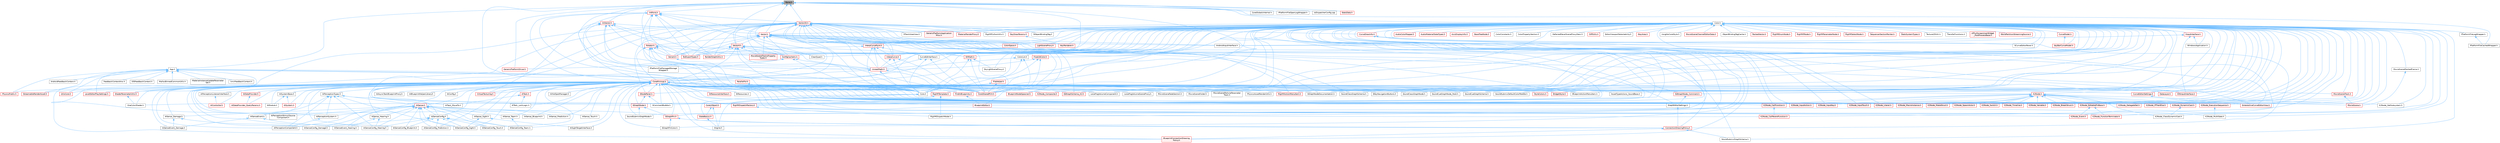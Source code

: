 digraph "Parse.h"
{
 // INTERACTIVE_SVG=YES
 // LATEX_PDF_SIZE
  bgcolor="transparent";
  edge [fontname=Helvetica,fontsize=10,labelfontname=Helvetica,labelfontsize=10];
  node [fontname=Helvetica,fontsize=10,shape=box,height=0.2,width=0.4];
  Node1 [id="Node000001",label="Parse.h",height=0.2,width=0.4,color="gray40", fillcolor="grey60", style="filled", fontcolor="black",tooltip=" "];
  Node1 -> Node2 [id="edge1_Node000001_Node000002",dir="back",color="steelblue1",style="solid",tooltip=" "];
  Node2 [id="Node000002",label="App.h",height=0.2,width=0.4,color="grey40", fillcolor="white", style="filled",URL="$de/d8b/App_8h.html",tooltip=" "];
  Node2 -> Node3 [id="edge2_Node000002_Node000003",dir="back",color="steelblue1",style="solid",tooltip=" "];
  Node3 [id="Node000003",label="AndroidFeedbackContext.h",height=0.2,width=0.4,color="grey40", fillcolor="white", style="filled",URL="$d3/ddd/AndroidFeedbackContext_8h.html",tooltip=" "];
  Node2 -> Node4 [id="edge3_Node000002_Node000004",dir="back",color="steelblue1",style="solid",tooltip=" "];
  Node4 [id="Node000004",label="Core.h",height=0.2,width=0.4,color="grey40", fillcolor="white", style="filled",URL="$d6/dd7/Core_8h.html",tooltip=" "];
  Node4 -> Node5 [id="edge4_Node000004_Node000005",dir="back",color="steelblue1",style="solid",tooltip=" "];
  Node5 [id="Node000005",label="CoreUObject.h",height=0.2,width=0.4,color="red", fillcolor="#FFF0F0", style="filled",URL="$d0/ded/CoreUObject_8h.html",tooltip=" "];
  Node5 -> Node6 [id="edge5_Node000005_Node000006",dir="back",color="steelblue1",style="solid",tooltip=" "];
  Node6 [id="Node000006",label="Engine.h",height=0.2,width=0.4,color="grey40", fillcolor="white", style="filled",URL="$d1/d34/Public_2Engine_8h.html",tooltip=" "];
  Node5 -> Node8 [id="edge6_Node000005_Node000008",dir="back",color="steelblue1",style="solid",tooltip=" "];
  Node8 [id="Node000008",label="SlateBasics.h",height=0.2,width=0.4,color="red", fillcolor="#FFF0F0", style="filled",URL="$da/d2f/SlateBasics_8h.html",tooltip=" "];
  Node8 -> Node6 [id="edge7_Node000008_Node000006",dir="back",color="steelblue1",style="solid",tooltip=" "];
  Node4 -> Node6 [id="edge8_Node000004_Node000006",dir="back",color="steelblue1",style="solid",tooltip=" "];
  Node4 -> Node8 [id="edge9_Node000004_Node000008",dir="back",color="steelblue1",style="solid",tooltip=" "];
  Node2 -> Node13 [id="edge10_Node000002_Node000013",dir="back",color="steelblue1",style="solid",tooltip=" "];
  Node13 [id="Node000013",label="CoreSharedPCH.h",height=0.2,width=0.4,color="red", fillcolor="#FFF0F0", style="filled",URL="$d8/de5/CoreSharedPCH_8h.html",tooltip=" "];
  Node2 -> Node18 [id="edge11_Node000002_Node000018",dir="back",color="steelblue1",style="solid",tooltip=" "];
  Node18 [id="Node000018",label="FeedbackContextAnsi.h",height=0.2,width=0.4,color="grey40", fillcolor="white", style="filled",URL="$de/d11/FeedbackContextAnsi_8h.html",tooltip=" "];
  Node2 -> Node19 [id="edge12_Node000002_Node000019",dir="back",color="steelblue1",style="solid",tooltip=" "];
  Node19 [id="Node000019",label="IOSFeedbackContext.h",height=0.2,width=0.4,color="grey40", fillcolor="white", style="filled",URL="$d5/daa/IOSFeedbackContext_8h.html",tooltip=" "];
  Node2 -> Node20 [id="edge13_Node000002_Node000020",dir="back",color="steelblue1",style="solid",tooltip=" "];
  Node20 [id="Node000020",label="LevelEditorPlaySettings.h",height=0.2,width=0.4,color="red", fillcolor="#FFF0F0", style="filled",URL="$d4/d3b/LevelEditorPlaySettings_8h.html",tooltip=" "];
  Node2 -> Node22 [id="edge14_Node000002_Node000022",dir="back",color="steelblue1",style="solid",tooltip=" "];
  Node22 [id="Node000022",label="MallocBinnedCommonUtils.h",height=0.2,width=0.4,color="grey40", fillcolor="white", style="filled",URL="$dc/ded/MallocBinnedCommonUtils_8h.html",tooltip=" "];
  Node2 -> Node23 [id="edge15_Node000002_Node000023",dir="back",color="steelblue1",style="solid",tooltip=" "];
  Node23 [id="Node000023",label="MaterialInstanceUpdateParameter\lSet.h",height=0.2,width=0.4,color="grey40", fillcolor="white", style="filled",URL="$dd/df7/MaterialInstanceUpdateParameterSet_8h.html",tooltip=" "];
  Node2 -> Node24 [id="edge16_Node000002_Node000024",dir="back",color="steelblue1",style="solid",tooltip=" "];
  Node24 [id="Node000024",label="ParallelFor.h",height=0.2,width=0.4,color="red", fillcolor="#FFF0F0", style="filled",URL="$d2/da1/ParallelFor_8h.html",tooltip=" "];
  Node24 -> Node13 [id="edge17_Node000024_Node000013",dir="back",color="steelblue1",style="solid",tooltip=" "];
  Node2 -> Node212 [id="edge18_Node000002_Node000212",dir="back",color="steelblue1",style="solid",tooltip=" "];
  Node212 [id="Node000212",label="PhysicsPublic.h",height=0.2,width=0.4,color="red", fillcolor="#FFF0F0", style="filled",URL="$de/de4/PhysicsPublic_8h.html",tooltip=" "];
  Node2 -> Node571 [id="edge19_Node000002_Node000571",dir="back",color="steelblue1",style="solid",tooltip=" "];
  Node571 [id="Node000571",label="ShaderParameterUtils.h",height=0.2,width=0.4,color="red", fillcolor="#FFF0F0", style="filled",URL="$d9/dfb/ShaderParameterUtils_8h.html",tooltip=" "];
  Node571 -> Node586 [id="edge20_Node000571_Node000586",dir="back",color="steelblue1",style="solid",tooltip=" "];
  Node586 [id="Node000586",label="OneColorShader.h",height=0.2,width=0.4,color="grey40", fillcolor="white", style="filled",URL="$dc/d2c/OneColorShader_8h.html",tooltip=" "];
  Node2 -> Node596 [id="edge21_Node000002_Node000596",dir="back",color="steelblue1",style="solid",tooltip=" "];
  Node596 [id="Node000596",label="StreamableRenderAsset.h",height=0.2,width=0.4,color="red", fillcolor="#FFF0F0", style="filled",URL="$d3/dbd/StreamableRenderAsset_8h.html",tooltip=" "];
  Node2 -> Node921 [id="edge22_Node000002_Node000921",dir="back",color="steelblue1",style="solid",tooltip=" "];
  Node921 [id="Node000921",label="UnixFeedbackContext.h",height=0.2,width=0.4,color="grey40", fillcolor="white", style="filled",URL="$d2/db0/UnixFeedbackContext_8h.html",tooltip=" "];
  Node2 -> Node922 [id="edge23_Node000002_Node000922",dir="back",color="steelblue1",style="solid",tooltip=" "];
  Node922 [id="Node000922",label="UtilsCore.h",height=0.2,width=0.4,color="red", fillcolor="#FFF0F0", style="filled",URL="$d2/d12/UtilsCore_8h.html",tooltip=" "];
  Node1 -> Node924 [id="edge24_Node000001_Node000924",dir="back",color="steelblue1",style="solid",tooltip=" "];
  Node924 [id="Node000924",label="Color.h",height=0.2,width=0.4,color="grey40", fillcolor="white", style="filled",URL="$dd/dac/Color_8h.html",tooltip=" "];
  Node924 -> Node925 [id="edge25_Node000924_Node000925",dir="back",color="steelblue1",style="solid",tooltip=" "];
  Node925 [id="Node000925",label="AndroidInputInterface.h",height=0.2,width=0.4,color="grey40", fillcolor="white", style="filled",URL="$da/d8e/AndroidInputInterface_8h.html",tooltip=" "];
  Node924 -> Node926 [id="edge26_Node000924_Node000926",dir="back",color="steelblue1",style="solid",tooltip=" "];
  Node926 [id="Node000926",label="AssetTypeActions_SoundBase.h",height=0.2,width=0.4,color="grey40", fillcolor="white", style="filled",URL="$db/d4e/AssetTypeActions__SoundBase_8h.html",tooltip=" "];
  Node924 -> Node927 [id="edge27_Node000924_Node000927",dir="back",color="steelblue1",style="solid",tooltip=" "];
  Node927 [id="Node000927",label="AudioColorMapper.h",height=0.2,width=0.4,color="red", fillcolor="#FFF0F0", style="filled",URL="$df/d1d/AudioColorMapper_8h.html",tooltip=" "];
  Node924 -> Node931 [id="edge28_Node000924_Node000931",dir="back",color="steelblue1",style="solid",tooltip=" "];
  Node931 [id="Node000931",label="AudioMaterialSlateTypes.h",height=0.2,width=0.4,color="red", fillcolor="#FFF0F0", style="filled",URL="$d3/d2d/AudioMaterialSlateTypes_8h.html",tooltip=" "];
  Node924 -> Node945 [id="edge29_Node000924_Node000945",dir="back",color="steelblue1",style="solid",tooltip=" "];
  Node945 [id="Node000945",label="AxisDisplayInfo.h",height=0.2,width=0.4,color="red", fillcolor="#FFF0F0", style="filled",URL="$d4/d98/AxisDisplayInfo_8h.html",tooltip=" "];
  Node924 -> Node950 [id="edge30_Node000924_Node000950",dir="back",color="steelblue1",style="solid",tooltip=" "];
  Node950 [id="Node000950",label="BaseTreeNode.h",height=0.2,width=0.4,color="red", fillcolor="#FFF0F0", style="filled",URL="$da/dbe/BaseTreeNode_8h.html",tooltip=" "];
  Node924 -> Node963 [id="edge31_Node000924_Node000963",dir="back",color="steelblue1",style="solid",tooltip=" "];
  Node963 [id="Node000963",label="BlueprintActionMenuItem.h",height=0.2,width=0.4,color="grey40", fillcolor="white", style="filled",URL="$d8/dca/BlueprintActionMenuItem_8h.html",tooltip=" "];
  Node924 -> Node964 [id="edge32_Node000924_Node000964",dir="back",color="steelblue1",style="solid",tooltip=" "];
  Node964 [id="Node000964",label="BlueprintConnectionDrawing\lPolicy.h",height=0.2,width=0.4,color="red", fillcolor="#FFF0F0", style="filled",URL="$d2/dfc/BlueprintConnectionDrawingPolicy_8h.html",tooltip=" "];
  Node924 -> Node783 [id="edge33_Node000924_Node000783",dir="back",color="steelblue1",style="solid",tooltip=" "];
  Node783 [id="Node000783",label="BlueprintEditor.h",height=0.2,width=0.4,color="red", fillcolor="#FFF0F0", style="filled",URL="$df/d7d/BlueprintEditor_8h.html",tooltip=" "];
  Node924 -> Node966 [id="edge34_Node000924_Node000966",dir="back",color="steelblue1",style="solid",tooltip=" "];
  Node966 [id="Node000966",label="BlueprintNodeSpawner.h",height=0.2,width=0.4,color="red", fillcolor="#FFF0F0", style="filled",URL="$d1/de9/BlueprintNodeSpawner_8h.html",tooltip=" "];
  Node924 -> Node986 [id="edge35_Node000924_Node000986",dir="back",color="steelblue1",style="solid",tooltip=" "];
  Node986 [id="Node000986",label="ClearQuad.h",height=0.2,width=0.4,color="grey40", fillcolor="white", style="filled",URL="$dc/d90/ClearQuad_8h.html",tooltip=" "];
  Node924 -> Node987 [id="edge36_Node000924_Node000987",dir="back",color="steelblue1",style="solid",tooltip=" "];
  Node987 [id="Node000987",label="ColorConstants.h",height=0.2,width=0.4,color="grey40", fillcolor="white", style="filled",URL="$d7/d2d/ColorConstants_8h.html",tooltip=" "];
  Node924 -> Node988 [id="edge37_Node000924_Node000988",dir="back",color="steelblue1",style="solid",tooltip=" "];
  Node988 [id="Node000988",label="ColorList.h",height=0.2,width=0.4,color="grey40", fillcolor="white", style="filled",URL="$db/da1/ColorList_8h.html",tooltip=" "];
  Node988 -> Node4 [id="edge38_Node000988_Node000004",dir="back",color="steelblue1",style="solid",tooltip=" "];
  Node988 -> Node13 [id="edge39_Node000988_Node000013",dir="back",color="steelblue1",style="solid",tooltip=" "];
  Node988 -> Node989 [id="edge40_Node000988_Node000989",dir="back",color="steelblue1",style="solid",tooltip=" "];
  Node989 [id="Node000989",label="UnrealMath.h",height=0.2,width=0.4,color="red", fillcolor="#FFF0F0", style="filled",URL="$d8/db2/UnrealMath_8h.html",tooltip=" "];
  Node989 -> Node4 [id="edge41_Node000989_Node000004",dir="back",color="steelblue1",style="solid",tooltip=" "];
  Node989 -> Node1122 [id="edge42_Node000989_Node001122",dir="back",color="steelblue1",style="solid",tooltip=" "];
  Node1122 [id="Node001122",label="CoreMinimal.h",height=0.2,width=0.4,color="red", fillcolor="#FFF0F0", style="filled",URL="$d7/d67/CoreMinimal_8h.html",tooltip=" "];
  Node1122 -> Node1123 [id="edge43_Node001122_Node001123",dir="back",color="steelblue1",style="solid",tooltip=" "];
  Node1123 [id="Node001123",label="AIAsyncTaskBlueprintProxy.h",height=0.2,width=0.4,color="grey40", fillcolor="white", style="filled",URL="$db/d07/AIAsyncTaskBlueprintProxy_8h.html",tooltip=" "];
  Node1122 -> Node1124 [id="edge44_Node001122_Node001124",dir="back",color="steelblue1",style="solid",tooltip=" "];
  Node1124 [id="Node001124",label="AIBlueprintHelperLibrary.h",height=0.2,width=0.4,color="grey40", fillcolor="white", style="filled",URL="$dc/d00/AIBlueprintHelperLibrary_8h.html",tooltip=" "];
  Node1122 -> Node1125 [id="edge45_Node001122_Node001125",dir="back",color="steelblue1",style="solid",tooltip=" "];
  Node1125 [id="Node001125",label="AIConfig.h",height=0.2,width=0.4,color="grey40", fillcolor="white", style="filled",URL="$da/da3/AIConfig_8h.html",tooltip=" "];
  Node1122 -> Node1126 [id="edge46_Node001122_Node001126",dir="back",color="steelblue1",style="solid",tooltip=" "];
  Node1126 [id="Node001126",label="AIController.h",height=0.2,width=0.4,color="red", fillcolor="#FFF0F0", style="filled",URL="$d7/dd8/AIController_8h.html",tooltip=" "];
  Node1122 -> Node1129 [id="edge47_Node001122_Node001129",dir="back",color="steelblue1",style="solid",tooltip=" "];
  Node1129 [id="Node001129",label="AIDataProvider.h",height=0.2,width=0.4,color="red", fillcolor="#FFF0F0", style="filled",URL="$dd/d5b/AIDataProvider_8h.html",tooltip=" "];
  Node1129 -> Node1130 [id="edge48_Node001129_Node001130",dir="back",color="steelblue1",style="solid",tooltip=" "];
  Node1130 [id="Node001130",label="AIDataProvider_QueryParams.h",height=0.2,width=0.4,color="red", fillcolor="#FFF0F0", style="filled",URL="$d3/dd9/AIDataProvider__QueryParams_8h.html",tooltip=" "];
  Node1122 -> Node1130 [id="edge49_Node001122_Node001130",dir="back",color="steelblue1",style="solid",tooltip=" "];
  Node1122 -> Node1140 [id="edge50_Node001122_Node001140",dir="back",color="steelblue1",style="solid",tooltip=" "];
  Node1140 [id="Node001140",label="AIHotSpotManager.h",height=0.2,width=0.4,color="grey40", fillcolor="white", style="filled",URL="$da/d1d/AIHotSpotManager_8h.html",tooltip=" "];
  Node1122 -> Node1141 [id="edge51_Node001122_Node001141",dir="back",color="steelblue1",style="solid",tooltip=" "];
  Node1141 [id="Node001141",label="AIModule.h",height=0.2,width=0.4,color="grey40", fillcolor="white", style="filled",URL="$d9/df1/AIModule_8h.html",tooltip=" "];
  Node1122 -> Node1142 [id="edge52_Node001122_Node001142",dir="back",color="steelblue1",style="solid",tooltip=" "];
  Node1142 [id="Node001142",label="AIPerceptionComponent.h",height=0.2,width=0.4,color="grey40", fillcolor="white", style="filled",URL="$d6/d0a/AIPerceptionComponent_8h.html",tooltip=" "];
  Node1122 -> Node1143 [id="edge53_Node001122_Node001143",dir="back",color="steelblue1",style="solid",tooltip=" "];
  Node1143 [id="Node001143",label="AIPerceptionListenerInterface.h",height=0.2,width=0.4,color="grey40", fillcolor="white", style="filled",URL="$d4/dd7/AIPerceptionListenerInterface_8h.html",tooltip=" "];
  Node1143 -> Node1126 [id="edge54_Node001143_Node001126",dir="back",color="steelblue1",style="solid",tooltip=" "];
  Node1122 -> Node1144 [id="edge55_Node001122_Node001144",dir="back",color="steelblue1",style="solid",tooltip=" "];
  Node1144 [id="Node001144",label="AIPerceptionStimuliSource\lComponent.h",height=0.2,width=0.4,color="grey40", fillcolor="white", style="filled",URL="$df/da3/AIPerceptionStimuliSourceComponent_8h.html",tooltip=" "];
  Node1122 -> Node1145 [id="edge56_Node001122_Node001145",dir="back",color="steelblue1",style="solid",tooltip=" "];
  Node1145 [id="Node001145",label="AIPerceptionSystem.h",height=0.2,width=0.4,color="grey40", fillcolor="white", style="filled",URL="$d0/d08/AIPerceptionSystem_8h.html",tooltip=" "];
  Node1145 -> Node1142 [id="edge57_Node001145_Node001142",dir="back",color="steelblue1",style="solid",tooltip=" "];
  Node1122 -> Node1146 [id="edge58_Node001122_Node001146",dir="back",color="steelblue1",style="solid",tooltip=" "];
  Node1146 [id="Node001146",label="AIPerceptionTypes.h",height=0.2,width=0.4,color="grey40", fillcolor="white", style="filled",URL="$de/d00/AIPerceptionTypes_8h.html",tooltip=" "];
  Node1146 -> Node1142 [id="edge59_Node001146_Node001142",dir="back",color="steelblue1",style="solid",tooltip=" "];
  Node1146 -> Node1145 [id="edge60_Node001146_Node001145",dir="back",color="steelblue1",style="solid",tooltip=" "];
  Node1146 -> Node1147 [id="edge61_Node001146_Node001147",dir="back",color="steelblue1",style="solid",tooltip=" "];
  Node1147 [id="Node001147",label="AISense.h",height=0.2,width=0.4,color="red", fillcolor="#FFF0F0", style="filled",URL="$d3/dbd/AISense_8h.html",tooltip=" "];
  Node1147 -> Node1142 [id="edge62_Node001147_Node001142",dir="back",color="steelblue1",style="solid",tooltip=" "];
  Node1147 -> Node1144 [id="edge63_Node001147_Node001144",dir="back",color="steelblue1",style="solid",tooltip=" "];
  Node1147 -> Node1145 [id="edge64_Node001147_Node001145",dir="back",color="steelblue1",style="solid",tooltip=" "];
  Node1147 -> Node1148 [id="edge65_Node001147_Node001148",dir="back",color="steelblue1",style="solid",tooltip=" "];
  Node1148 [id="Node001148",label="AISenseConfig.h",height=0.2,width=0.4,color="grey40", fillcolor="white", style="filled",URL="$d4/d73/AISenseConfig_8h.html",tooltip=" "];
  Node1148 -> Node1149 [id="edge66_Node001148_Node001149",dir="back",color="steelblue1",style="solid",tooltip=" "];
  Node1149 [id="Node001149",label="AISenseConfig_Blueprint.h",height=0.2,width=0.4,color="grey40", fillcolor="white", style="filled",URL="$d7/ddf/AISenseConfig__Blueprint_8h.html",tooltip=" "];
  Node1148 -> Node1150 [id="edge67_Node001148_Node001150",dir="back",color="steelblue1",style="solid",tooltip=" "];
  Node1150 [id="Node001150",label="AISenseConfig_Damage.h",height=0.2,width=0.4,color="grey40", fillcolor="white", style="filled",URL="$d4/d13/AISenseConfig__Damage_8h.html",tooltip=" "];
  Node1148 -> Node1151 [id="edge68_Node001148_Node001151",dir="back",color="steelblue1",style="solid",tooltip=" "];
  Node1151 [id="Node001151",label="AISenseConfig_Hearing.h",height=0.2,width=0.4,color="grey40", fillcolor="white", style="filled",URL="$df/d81/AISenseConfig__Hearing_8h.html",tooltip=" "];
  Node1148 -> Node1152 [id="edge69_Node001148_Node001152",dir="back",color="steelblue1",style="solid",tooltip=" "];
  Node1152 [id="Node001152",label="AISenseConfig_Prediction.h",height=0.2,width=0.4,color="grey40", fillcolor="white", style="filled",URL="$d2/d6e/AISenseConfig__Prediction_8h.html",tooltip=" "];
  Node1148 -> Node1153 [id="edge70_Node001148_Node001153",dir="back",color="steelblue1",style="solid",tooltip=" "];
  Node1153 [id="Node001153",label="AISenseConfig_Sight.h",height=0.2,width=0.4,color="grey40", fillcolor="white", style="filled",URL="$d7/d17/AISenseConfig__Sight_8h.html",tooltip=" "];
  Node1148 -> Node1154 [id="edge71_Node001148_Node001154",dir="back",color="steelblue1",style="solid",tooltip=" "];
  Node1154 [id="Node001154",label="AISenseConfig_Team.h",height=0.2,width=0.4,color="grey40", fillcolor="white", style="filled",URL="$dc/daf/AISenseConfig__Team_8h.html",tooltip=" "];
  Node1148 -> Node1155 [id="edge72_Node001148_Node001155",dir="back",color="steelblue1",style="solid",tooltip=" "];
  Node1155 [id="Node001155",label="AISenseConfig_Touch.h",height=0.2,width=0.4,color="grey40", fillcolor="white", style="filled",URL="$df/d3a/AISenseConfig__Touch_8h.html",tooltip=" "];
  Node1147 -> Node1149 [id="edge73_Node001147_Node001149",dir="back",color="steelblue1",style="solid",tooltip=" "];
  Node1147 -> Node1150 [id="edge74_Node001147_Node001150",dir="back",color="steelblue1",style="solid",tooltip=" "];
  Node1147 -> Node1151 [id="edge75_Node001147_Node001151",dir="back",color="steelblue1",style="solid",tooltip=" "];
  Node1147 -> Node1152 [id="edge76_Node001147_Node001152",dir="back",color="steelblue1",style="solid",tooltip=" "];
  Node1147 -> Node1153 [id="edge77_Node001147_Node001153",dir="back",color="steelblue1",style="solid",tooltip=" "];
  Node1147 -> Node1154 [id="edge78_Node001147_Node001154",dir="back",color="steelblue1",style="solid",tooltip=" "];
  Node1147 -> Node1155 [id="edge79_Node001147_Node001155",dir="back",color="steelblue1",style="solid",tooltip=" "];
  Node1147 -> Node1156 [id="edge80_Node001147_Node001156",dir="back",color="steelblue1",style="solid",tooltip=" "];
  Node1156 [id="Node001156",label="AISense_Blueprint.h",height=0.2,width=0.4,color="grey40", fillcolor="white", style="filled",URL="$d6/d30/AISense__Blueprint_8h.html",tooltip=" "];
  Node1147 -> Node1157 [id="edge81_Node001147_Node001157",dir="back",color="steelblue1",style="solid",tooltip=" "];
  Node1157 [id="Node001157",label="AISense_Damage.h",height=0.2,width=0.4,color="grey40", fillcolor="white", style="filled",URL="$dd/d37/AISense__Damage_8h.html",tooltip=" "];
  Node1157 -> Node1150 [id="edge82_Node001157_Node001150",dir="back",color="steelblue1",style="solid",tooltip=" "];
  Node1157 -> Node1158 [id="edge83_Node001157_Node001158",dir="back",color="steelblue1",style="solid",tooltip=" "];
  Node1158 [id="Node001158",label="AISenseEvent_Damage.h",height=0.2,width=0.4,color="grey40", fillcolor="white", style="filled",URL="$db/d23/AISenseEvent__Damage_8h.html",tooltip=" "];
  Node1147 -> Node1159 [id="edge84_Node001147_Node001159",dir="back",color="steelblue1",style="solid",tooltip=" "];
  Node1159 [id="Node001159",label="AISense_Hearing.h",height=0.2,width=0.4,color="grey40", fillcolor="white", style="filled",URL="$dc/d03/AISense__Hearing_8h.html",tooltip=" "];
  Node1159 -> Node1151 [id="edge85_Node001159_Node001151",dir="back",color="steelblue1",style="solid",tooltip=" "];
  Node1159 -> Node1160 [id="edge86_Node001159_Node001160",dir="back",color="steelblue1",style="solid",tooltip=" "];
  Node1160 [id="Node001160",label="AISenseEvent_Hearing.h",height=0.2,width=0.4,color="grey40", fillcolor="white", style="filled",URL="$df/d3a/AISenseEvent__Hearing_8h.html",tooltip=" "];
  Node1147 -> Node1161 [id="edge87_Node001147_Node001161",dir="back",color="steelblue1",style="solid",tooltip=" "];
  Node1161 [id="Node001161",label="AISense_Prediction.h",height=0.2,width=0.4,color="grey40", fillcolor="white", style="filled",URL="$d4/de0/AISense__Prediction_8h.html",tooltip=" "];
  Node1147 -> Node1162 [id="edge88_Node001147_Node001162",dir="back",color="steelblue1",style="solid",tooltip=" "];
  Node1162 [id="Node001162",label="AISense_Sight.h",height=0.2,width=0.4,color="grey40", fillcolor="white", style="filled",URL="$d7/d6f/AISense__Sight_8h.html",tooltip=" "];
  Node1162 -> Node1153 [id="edge89_Node001162_Node001153",dir="back",color="steelblue1",style="solid",tooltip=" "];
  Node1162 -> Node1163 [id="edge90_Node001162_Node001163",dir="back",color="steelblue1",style="solid",tooltip=" "];
  Node1163 [id="Node001163",label="AISightTargetInterface.h",height=0.2,width=0.4,color="grey40", fillcolor="white", style="filled",URL="$d0/dd7/AISightTargetInterface_8h.html",tooltip=" "];
  Node1147 -> Node1164 [id="edge91_Node001147_Node001164",dir="back",color="steelblue1",style="solid",tooltip=" "];
  Node1164 [id="Node001164",label="AISense_Team.h",height=0.2,width=0.4,color="grey40", fillcolor="white", style="filled",URL="$d7/d7a/AISense__Team_8h.html",tooltip=" "];
  Node1164 -> Node1154 [id="edge92_Node001164_Node001154",dir="back",color="steelblue1",style="solid",tooltip=" "];
  Node1147 -> Node1165 [id="edge93_Node001147_Node001165",dir="back",color="steelblue1",style="solid",tooltip=" "];
  Node1165 [id="Node001165",label="AISense_Touch.h",height=0.2,width=0.4,color="grey40", fillcolor="white", style="filled",URL="$d6/db4/AISense__Touch_8h.html",tooltip=" "];
  Node1146 -> Node1148 [id="edge94_Node001146_Node001148",dir="back",color="steelblue1",style="solid",tooltip=" "];
  Node1146 -> Node1151 [id="edge95_Node001146_Node001151",dir="back",color="steelblue1",style="solid",tooltip=" "];
  Node1146 -> Node1153 [id="edge96_Node001146_Node001153",dir="back",color="steelblue1",style="solid",tooltip=" "];
  Node1146 -> Node1166 [id="edge97_Node001146_Node001166",dir="back",color="steelblue1",style="solid",tooltip=" "];
  Node1166 [id="Node001166",label="AISenseEvent.h",height=0.2,width=0.4,color="grey40", fillcolor="white", style="filled",URL="$de/d44/AISenseEvent_8h.html",tooltip=" "];
  Node1166 -> Node1158 [id="edge98_Node001166_Node001158",dir="back",color="steelblue1",style="solid",tooltip=" "];
  Node1166 -> Node1160 [id="edge99_Node001166_Node001160",dir="back",color="steelblue1",style="solid",tooltip=" "];
  Node1122 -> Node1167 [id="edge100_Node001122_Node001167",dir="back",color="steelblue1",style="solid",tooltip=" "];
  Node1167 [id="Node001167",label="AIResourceInterface.h",height=0.2,width=0.4,color="red", fillcolor="#FFF0F0", style="filled",URL="$dd/d0d/AIResourceInterface_8h.html",tooltip=" "];
  Node1122 -> Node1223 [id="edge101_Node001122_Node001223",dir="back",color="steelblue1",style="solid",tooltip=" "];
  Node1223 [id="Node001223",label="AIResources.h",height=0.2,width=0.4,color="grey40", fillcolor="white", style="filled",URL="$d9/db0/AIResources_8h.html",tooltip=" "];
  Node1122 -> Node1147 [id="edge102_Node001122_Node001147",dir="back",color="steelblue1",style="solid",tooltip=" "];
  Node1122 -> Node1148 [id="edge103_Node001122_Node001148",dir="back",color="steelblue1",style="solid",tooltip=" "];
  Node1122 -> Node1149 [id="edge104_Node001122_Node001149",dir="back",color="steelblue1",style="solid",tooltip=" "];
  Node1122 -> Node1150 [id="edge105_Node001122_Node001150",dir="back",color="steelblue1",style="solid",tooltip=" "];
  Node1122 -> Node1151 [id="edge106_Node001122_Node001151",dir="back",color="steelblue1",style="solid",tooltip=" "];
  Node1122 -> Node1152 [id="edge107_Node001122_Node001152",dir="back",color="steelblue1",style="solid",tooltip=" "];
  Node1122 -> Node1153 [id="edge108_Node001122_Node001153",dir="back",color="steelblue1",style="solid",tooltip=" "];
  Node1122 -> Node1154 [id="edge109_Node001122_Node001154",dir="back",color="steelblue1",style="solid",tooltip=" "];
  Node1122 -> Node1155 [id="edge110_Node001122_Node001155",dir="back",color="steelblue1",style="solid",tooltip=" "];
  Node1122 -> Node1166 [id="edge111_Node001122_Node001166",dir="back",color="steelblue1",style="solid",tooltip=" "];
  Node1122 -> Node1158 [id="edge112_Node001122_Node001158",dir="back",color="steelblue1",style="solid",tooltip=" "];
  Node1122 -> Node1160 [id="edge113_Node001122_Node001160",dir="back",color="steelblue1",style="solid",tooltip=" "];
  Node1122 -> Node1156 [id="edge114_Node001122_Node001156",dir="back",color="steelblue1",style="solid",tooltip=" "];
  Node1122 -> Node1157 [id="edge115_Node001122_Node001157",dir="back",color="steelblue1",style="solid",tooltip=" "];
  Node1122 -> Node1159 [id="edge116_Node001122_Node001159",dir="back",color="steelblue1",style="solid",tooltip=" "];
  Node1122 -> Node1161 [id="edge117_Node001122_Node001161",dir="back",color="steelblue1",style="solid",tooltip=" "];
  Node1122 -> Node1162 [id="edge118_Node001122_Node001162",dir="back",color="steelblue1",style="solid",tooltip=" "];
  Node1122 -> Node1164 [id="edge119_Node001122_Node001164",dir="back",color="steelblue1",style="solid",tooltip=" "];
  Node1122 -> Node1165 [id="edge120_Node001122_Node001165",dir="back",color="steelblue1",style="solid",tooltip=" "];
  Node1122 -> Node1163 [id="edge121_Node001122_Node001163",dir="back",color="steelblue1",style="solid",tooltip=" "];
  Node1122 -> Node1224 [id="edge122_Node001122_Node001224",dir="back",color="steelblue1",style="solid",tooltip=" "];
  Node1224 [id="Node001224",label="AISystem.h",height=0.2,width=0.4,color="red", fillcolor="#FFF0F0", style="filled",URL="$d0/d71/AISystem_8h.html",tooltip=" "];
  Node1122 -> Node1229 [id="edge123_Node001122_Node001229",dir="back",color="steelblue1",style="solid",tooltip=" "];
  Node1229 [id="Node001229",label="AISystemBase.h",height=0.2,width=0.4,color="grey40", fillcolor="white", style="filled",URL="$d5/d44/AISystemBase_8h.html",tooltip=" "];
  Node1229 -> Node1141 [id="edge124_Node001229_Node001141",dir="back",color="steelblue1",style="solid",tooltip=" "];
  Node1229 -> Node1224 [id="edge125_Node001229_Node001224",dir="back",color="steelblue1",style="solid",tooltip=" "];
  Node1122 -> Node1230 [id="edge126_Node001122_Node001230",dir="back",color="steelblue1",style="solid",tooltip=" "];
  Node1230 [id="Node001230",label="AITask.h",height=0.2,width=0.4,color="red", fillcolor="#FFF0F0", style="filled",URL="$d6/de2/AITask_8h.html",tooltip=" "];
  Node1230 -> Node1231 [id="edge127_Node001230_Node001231",dir="back",color="steelblue1",style="solid",tooltip=" "];
  Node1231 [id="Node001231",label="AITask_LockLogic.h",height=0.2,width=0.4,color="grey40", fillcolor="white", style="filled",URL="$d8/d28/AITask__LockLogic_8h.html",tooltip=" "];
  Node1230 -> Node1220 [id="edge128_Node001230_Node001220",dir="back",color="steelblue1",style="solid",tooltip=" "];
  Node1220 [id="Node001220",label="AITask_MoveTo.h",height=0.2,width=0.4,color="grey40", fillcolor="white", style="filled",URL="$d4/dc4/AITask__MoveTo_8h.html",tooltip=" "];
  Node1122 -> Node1231 [id="edge129_Node001122_Node001231",dir="back",color="steelblue1",style="solid",tooltip=" "];
  Node1122 -> Node1220 [id="edge130_Node001122_Node001220",dir="back",color="steelblue1",style="solid",tooltip=" "];
  Node1122 -> Node926 [id="edge131_Node001122_Node000926",dir="back",color="steelblue1",style="solid",tooltip=" "];
  Node1122 -> Node963 [id="edge132_Node001122_Node000963",dir="back",color="steelblue1",style="solid",tooltip=" "];
  Node1122 -> Node964 [id="edge133_Node001122_Node000964",dir="back",color="steelblue1",style="solid",tooltip=" "];
  Node1122 -> Node783 [id="edge134_Node001122_Node000783",dir="back",color="steelblue1",style="solid",tooltip=" "];
  Node1122 -> Node966 [id="edge135_Node001122_Node000966",dir="back",color="steelblue1",style="solid",tooltip=" "];
  Node1122 -> Node1875 [id="edge136_Node001122_Node001875",dir="back",color="steelblue1",style="solid",tooltip=" "];
  Node1875 [id="Node001875",label="ConnectionDrawingPolicy.h",height=0.2,width=0.4,color="red", fillcolor="#FFF0F0", style="filled",URL="$d5/dc8/ConnectionDrawingPolicy_8h.html",tooltip=" "];
  Node1875 -> Node964 [id="edge137_Node001875_Node000964",dir="back",color="steelblue1",style="solid",tooltip=" "];
  Node1875 -> Node1877 [id="edge138_Node001875_Node001877",dir="back",color="steelblue1",style="solid",tooltip=" "];
  Node1877 [id="Node001877",label="SoundSubmixGraphSchema.h",height=0.2,width=0.4,color="grey40", fillcolor="white", style="filled",URL="$dc/ddf/SoundSubmixGraphSchema_8h.html",tooltip=" "];
  Node1122 -> Node4 [id="edge139_Node001122_Node000004",dir="back",color="steelblue1",style="solid",tooltip=" "];
  Node1122 -> Node13 [id="edge140_Node001122_Node000013",dir="back",color="steelblue1",style="solid",tooltip=" "];
  Node1122 -> Node3978 [id="edge141_Node001122_Node003978",dir="back",color="steelblue1",style="solid",tooltip=" "];
  Node3978 [id="Node003978",label="CurveEditorSettings.h",height=0.2,width=0.4,color="red", fillcolor="#FFF0F0", style="filled",URL="$d2/d54/CurveEditorSettings_8h.html",tooltip=" "];
  Node3978 -> Node1793 [id="edge142_Node003978_Node001793",dir="back",color="steelblue1",style="solid",tooltip=" "];
  Node1793 [id="Node001793",label="SInteractiveCurveEditorView.h",height=0.2,width=0.4,color="red", fillcolor="#FFF0F0", style="filled",URL="$d2/dd9/SInteractiveCurveEditorView_8h.html",tooltip=" "];
  Node1122 -> Node1330 [id="edge143_Node001122_Node001330",dir="back",color="steelblue1",style="solid",tooltip=" "];
  Node1330 [id="Node001330",label="DataLayer.h",height=0.2,width=0.4,color="red", fillcolor="#FFF0F0", style="filled",URL="$df/d30/DataLayer_8h.html",tooltip=" "];
  Node1122 -> Node3928 [id="edge144_Node001122_Node003928",dir="back",color="steelblue1",style="solid",tooltip=" "];
  Node3928 [id="Node003928",label="EdGraphNode_Comment.h",height=0.2,width=0.4,color="red", fillcolor="#FFF0F0", style="filled",URL="$dd/d88/EdGraphNode__Comment_8h.html",tooltip=" "];
  Node3928 -> Node3929 [id="edge145_Node003928_Node003929",dir="back",color="steelblue1",style="solid",tooltip=" "];
  Node3929 [id="Node003929",label="GraphEditorSettings.h",height=0.2,width=0.4,color="grey40", fillcolor="white", style="filled",URL="$d2/d21/GraphEditorSettings_8h.html",tooltip=" "];
  Node3929 -> Node1875 [id="edge146_Node003929_Node001875",dir="back",color="steelblue1",style="solid",tooltip=" "];
  Node1122 -> Node3189 [id="edge147_Node001122_Node003189",dir="back",color="steelblue1",style="solid",tooltip=" "];
  Node3189 [id="Node003189",label="EdGraphSchema_K2.h",height=0.2,width=0.4,color="red", fillcolor="#FFF0F0", style="filled",URL="$d0/dcf/EdGraphSchema__K2_8h.html",tooltip=" "];
  Node1122 -> Node1939 [id="edge148_Node001122_Node001939",dir="back",color="steelblue1",style="solid",tooltip=" "];
  Node1939 [id="Node001939",label="FindInBlueprints.h",height=0.2,width=0.4,color="red", fillcolor="#FFF0F0", style="filled",URL="$d0/d27/FindInBlueprints_8h.html",tooltip=" "];
  Node1939 -> Node783 [id="edge149_Node001939_Node000783",dir="back",color="steelblue1",style="solid",tooltip=" "];
  Node1122 -> Node3929 [id="edge150_Node001122_Node003929",dir="back",color="steelblue1",style="solid",tooltip=" "];
  Node1122 -> Node6511 [id="edge151_Node001122_Node006511",dir="back",color="steelblue1",style="solid",tooltip=" "];
  Node6511 [id="Node006511",label="IOSInputInterface.h",height=0.2,width=0.4,color="red", fillcolor="#FFF0F0", style="filled",URL="$dd/dd3/IOSInputInterface_8h.html",tooltip=" "];
  Node1122 -> Node2739 [id="edge152_Node001122_Node002739",dir="back",color="steelblue1",style="solid",tooltip=" "];
  Node2739 [id="Node002739",label="K2Node.h",height=0.2,width=0.4,color="red", fillcolor="#FFF0F0", style="filled",URL="$d5/d94/K2Node_8h.html",tooltip=" "];
  Node2739 -> Node2751 [id="edge153_Node002739_Node002751",dir="back",color="steelblue1",style="solid",tooltip=" "];
  Node2751 [id="Node002751",label="K2Node_BreakStruct.h",height=0.2,width=0.4,color="red", fillcolor="#FFF0F0", style="filled",URL="$df/d93/K2Node__BreakStruct_8h.html",tooltip=" "];
  Node2739 -> Node2752 [id="edge154_Node002739_Node002752",dir="back",color="steelblue1",style="solid",tooltip=" "];
  Node2752 [id="Node002752",label="K2Node_CallFunction.h",height=0.2,width=0.4,color="red", fillcolor="#FFF0F0", style="filled",URL="$d5/d5f/K2Node__CallFunction_8h.html",tooltip=" "];
  Node2752 -> Node2760 [id="edge155_Node002752_Node002760",dir="back",color="steelblue1",style="solid",tooltip=" "];
  Node2760 [id="Node002760",label="K2Node_CallParentFunction.h",height=0.2,width=0.4,color="red", fillcolor="#FFF0F0", style="filled",URL="$df/d77/K2Node__CallParentFunction_8h.html",tooltip=" "];
  Node2739 -> Node2770 [id="edge156_Node002739_Node002770",dir="back",color="steelblue1",style="solid",tooltip=" "];
  Node2770 [id="Node002770",label="K2Node_ClassDynamicCast.h",height=0.2,width=0.4,color="grey40", fillcolor="white", style="filled",URL="$d1/d23/K2Node__ClassDynamicCast_8h.html",tooltip=" "];
  Node2739 -> Node2779 [id="edge157_Node002739_Node002779",dir="back",color="steelblue1",style="solid",tooltip=" "];
  Node2779 [id="Node002779",label="K2Node_DelegateSet.h",height=0.2,width=0.4,color="red", fillcolor="#FFF0F0", style="filled",URL="$d0/d7b/K2Node__DelegateSet_8h.html",tooltip=" "];
  Node2739 -> Node2781 [id="edge158_Node002739_Node002781",dir="back",color="steelblue1",style="solid",tooltip=" "];
  Node2781 [id="Node002781",label="K2Node_DynamicCast.h",height=0.2,width=0.4,color="red", fillcolor="#FFF0F0", style="filled",URL="$dc/d1c/K2Node__DynamicCast_8h.html",tooltip=" "];
  Node2781 -> Node2770 [id="edge159_Node002781_Node002770",dir="back",color="steelblue1",style="solid",tooltip=" "];
  Node2739 -> Node2783 [id="edge160_Node002739_Node002783",dir="back",color="steelblue1",style="solid",tooltip=" "];
  Node2783 [id="Node002783",label="K2Node_EditablePinBase.h",height=0.2,width=0.4,color="red", fillcolor="#FFF0F0", style="filled",URL="$dd/d63/K2Node__EditablePinBase_8h.html",tooltip=" "];
  Node2783 -> Node2785 [id="edge161_Node002783_Node002785",dir="back",color="steelblue1",style="solid",tooltip=" "];
  Node2785 [id="Node002785",label="K2Node_Event.h",height=0.2,width=0.4,color="red", fillcolor="#FFF0F0", style="filled",URL="$dd/d9e/K2Node__Event_8h.html",tooltip=" "];
  Node2783 -> Node2797 [id="edge162_Node002783_Node002797",dir="back",color="steelblue1",style="solid",tooltip=" "];
  Node2797 [id="Node002797",label="K2Node_FunctionTerminator.h",height=0.2,width=0.4,color="red", fillcolor="#FFF0F0", style="filled",URL="$df/d4a/K2Node__FunctionTerminator_8h.html",tooltip=" "];
  Node2739 -> Node2806 [id="edge163_Node002739_Node002806",dir="back",color="steelblue1",style="solid",tooltip=" "];
  Node2806 [id="Node002806",label="K2Node_ExecutionSequence.h",height=0.2,width=0.4,color="red", fillcolor="#FFF0F0", style="filled",URL="$da/d97/K2Node__ExecutionSequence_8h.html",tooltip=" "];
  Node2806 -> Node2807 [id="edge164_Node002806_Node002807",dir="back",color="steelblue1",style="solid",tooltip=" "];
  Node2807 [id="Node002807",label="K2Node_MultiGate.h",height=0.2,width=0.4,color="grey40", fillcolor="white", style="filled",URL="$d6/da1/K2Node__MultiGate_8h.html",tooltip=" "];
  Node2739 -> Node2818 [id="edge165_Node002739_Node002818",dir="back",color="steelblue1",style="solid",tooltip=" "];
  Node2818 [id="Node002818",label="K2Node_GetSubsystem.h",height=0.2,width=0.4,color="grey40", fillcolor="white", style="filled",URL="$d6/d44/K2Node__GetSubsystem_8h.html",tooltip=" "];
  Node2739 -> Node2819 [id="edge166_Node002739_Node002819",dir="back",color="steelblue1",style="solid",tooltip=" "];
  Node2819 [id="Node002819",label="K2Node_IfThenElse.h",height=0.2,width=0.4,color="red", fillcolor="#FFF0F0", style="filled",URL="$d7/d43/K2Node__IfThenElse_8h.html",tooltip=" "];
  Node2739 -> Node2820 [id="edge167_Node002739_Node002820",dir="back",color="steelblue1",style="solid",tooltip=" "];
  Node2820 [id="Node002820",label="K2Node_InputAction.h",height=0.2,width=0.4,color="red", fillcolor="#FFF0F0", style="filled",URL="$d7/d16/K2Node__InputAction_8h.html",tooltip=" "];
  Node2739 -> Node2821 [id="edge168_Node002739_Node002821",dir="back",color="steelblue1",style="solid",tooltip=" "];
  Node2821 [id="Node002821",label="K2Node_InputKey.h",height=0.2,width=0.4,color="red", fillcolor="#FFF0F0", style="filled",URL="$d2/dd5/K2Node__InputKey_8h.html",tooltip=" "];
  Node2739 -> Node2822 [id="edge169_Node002739_Node002822",dir="back",color="steelblue1",style="solid",tooltip=" "];
  Node2822 [id="Node002822",label="K2Node_InputTouch.h",height=0.2,width=0.4,color="red", fillcolor="#FFF0F0", style="filled",URL="$d4/d0f/K2Node__InputTouch_8h.html",tooltip=" "];
  Node2739 -> Node2824 [id="edge170_Node002739_Node002824",dir="back",color="steelblue1",style="solid",tooltip=" "];
  Node2824 [id="Node002824",label="K2Node_Literal.h",height=0.2,width=0.4,color="red", fillcolor="#FFF0F0", style="filled",URL="$da/d6c/K2Node__Literal_8h.html",tooltip=" "];
  Node2739 -> Node2802 [id="edge171_Node002739_Node002802",dir="back",color="steelblue1",style="solid",tooltip=" "];
  Node2802 [id="Node002802",label="K2Node_MacroInstance.h",height=0.2,width=0.4,color="red", fillcolor="#FFF0F0", style="filled",URL="$d1/d45/K2Node__MacroInstance_8h.html",tooltip=" "];
  Node2739 -> Node2830 [id="edge172_Node002739_Node002830",dir="back",color="steelblue1",style="solid",tooltip=" "];
  Node2830 [id="Node002830",label="K2Node_MakeStruct.h",height=0.2,width=0.4,color="red", fillcolor="#FFF0F0", style="filled",URL="$de/de5/K2Node__MakeStruct_8h.html",tooltip=" "];
  Node2739 -> Node2839 [id="edge173_Node002739_Node002839",dir="back",color="steelblue1",style="solid",tooltip=" "];
  Node2839 [id="Node002839",label="K2Node_SpawnActor.h",height=0.2,width=0.4,color="red", fillcolor="#FFF0F0", style="filled",URL="$df/dd1/K2Node__SpawnActor_8h.html",tooltip=" "];
  Node2739 -> Node2843 [id="edge174_Node002739_Node002843",dir="back",color="steelblue1",style="solid",tooltip=" "];
  Node2843 [id="Node002843",label="K2Node_Switch.h",height=0.2,width=0.4,color="red", fillcolor="#FFF0F0", style="filled",URL="$dc/d1a/K2Node__Switch_8h.html",tooltip=" "];
  Node2739 -> Node2850 [id="edge175_Node002739_Node002850",dir="back",color="steelblue1",style="solid",tooltip=" "];
  Node2850 [id="Node002850",label="K2Node_Timeline.h",height=0.2,width=0.4,color="red", fillcolor="#FFF0F0", style="filled",URL="$dd/dd4/K2Node__Timeline_8h.html",tooltip=" "];
  Node2739 -> Node2853 [id="edge176_Node002739_Node002853",dir="back",color="steelblue1",style="solid",tooltip=" "];
  Node2853 [id="Node002853",label="K2Node_Variable.h",height=0.2,width=0.4,color="red", fillcolor="#FFF0F0", style="filled",URL="$d7/dbe/K2Node__Variable_8h.html",tooltip=" "];
  Node1122 -> Node2751 [id="edge177_Node001122_Node002751",dir="back",color="steelblue1",style="solid",tooltip=" "];
  Node1122 -> Node2752 [id="edge178_Node001122_Node002752",dir="back",color="steelblue1",style="solid",tooltip=" "];
  Node1122 -> Node2760 [id="edge179_Node001122_Node002760",dir="back",color="steelblue1",style="solid",tooltip=" "];
  Node1122 -> Node2770 [id="edge180_Node001122_Node002770",dir="back",color="steelblue1",style="solid",tooltip=" "];
  Node1122 -> Node2800 [id="edge181_Node001122_Node002800",dir="back",color="steelblue1",style="solid",tooltip=" "];
  Node2800 [id="Node002800",label="K2Node_Composite.h",height=0.2,width=0.4,color="red", fillcolor="#FFF0F0", style="filled",URL="$d9/d9a/K2Node__Composite_8h.html",tooltip=" "];
  Node1122 -> Node2779 [id="edge182_Node001122_Node002779",dir="back",color="steelblue1",style="solid",tooltip=" "];
  Node1122 -> Node2781 [id="edge183_Node001122_Node002781",dir="back",color="steelblue1",style="solid",tooltip=" "];
  Node1122 -> Node2783 [id="edge184_Node001122_Node002783",dir="back",color="steelblue1",style="solid",tooltip=" "];
  Node1122 -> Node2785 [id="edge185_Node001122_Node002785",dir="back",color="steelblue1",style="solid",tooltip=" "];
  Node1122 -> Node2806 [id="edge186_Node001122_Node002806",dir="back",color="steelblue1",style="solid",tooltip=" "];
  Node1122 -> Node2797 [id="edge187_Node001122_Node002797",dir="back",color="steelblue1",style="solid",tooltip=" "];
  Node1122 -> Node2819 [id="edge188_Node001122_Node002819",dir="back",color="steelblue1",style="solid",tooltip=" "];
  Node1122 -> Node2820 [id="edge189_Node001122_Node002820",dir="back",color="steelblue1",style="solid",tooltip=" "];
  Node1122 -> Node2821 [id="edge190_Node001122_Node002821",dir="back",color="steelblue1",style="solid",tooltip=" "];
  Node1122 -> Node2822 [id="edge191_Node001122_Node002822",dir="back",color="steelblue1",style="solid",tooltip=" "];
  Node1122 -> Node2824 [id="edge192_Node001122_Node002824",dir="back",color="steelblue1",style="solid",tooltip=" "];
  Node1122 -> Node2802 [id="edge193_Node001122_Node002802",dir="back",color="steelblue1",style="solid",tooltip=" "];
  Node1122 -> Node2830 [id="edge194_Node001122_Node002830",dir="back",color="steelblue1",style="solid",tooltip=" "];
  Node1122 -> Node2807 [id="edge195_Node001122_Node002807",dir="back",color="steelblue1",style="solid",tooltip=" "];
  Node1122 -> Node2839 [id="edge196_Node001122_Node002839",dir="back",color="steelblue1",style="solid",tooltip=" "];
  Node1122 -> Node2843 [id="edge197_Node001122_Node002843",dir="back",color="steelblue1",style="solid",tooltip=" "];
  Node1122 -> Node2850 [id="edge198_Node001122_Node002850",dir="back",color="steelblue1",style="solid",tooltip=" "];
  Node1122 -> Node2853 [id="edge199_Node001122_Node002853",dir="back",color="steelblue1",style="solid",tooltip=" "];
  Node1122 -> Node20 [id="edge200_Node001122_Node000020",dir="back",color="steelblue1",style="solid",tooltip=" "];
  Node1122 -> Node5082 [id="edge201_Node001122_Node005082",dir="back",color="steelblue1",style="solid",tooltip=" "];
  Node5082 [id="Node005082",label="LocalFogVolumeComponent.h",height=0.2,width=0.4,color="grey40", fillcolor="white", style="filled",URL="$d2/d4f/LocalFogVolumeComponent_8h.html",tooltip=" "];
  Node1122 -> Node6645 [id="edge202_Node001122_Node006645",dir="back",color="steelblue1",style="solid",tooltip=" "];
  Node6645 [id="Node006645",label="LocalFogVolumeSceneProxy.h",height=0.2,width=0.4,color="grey40", fillcolor="white", style="filled",URL="$d2/df5/LocalFogVolumeSceneProxy_8h.html",tooltip=" "];
  Node1122 -> Node3000 [id="edge203_Node001122_Node003000",dir="back",color="steelblue1",style="solid",tooltip=" "];
  Node3000 [id="Node003000",label="MovieScene.h",height=0.2,width=0.4,color="red", fillcolor="#FFF0F0", style="filled",URL="$df/da9/MovieScene_8h.html",tooltip=" "];
  Node1122 -> Node4836 [id="edge204_Node001122_Node004836",dir="back",color="steelblue1",style="solid",tooltip=" "];
  Node4836 [id="Node004836",label="MovieSceneFadeSection.h",height=0.2,width=0.4,color="grey40", fillcolor="white", style="filled",URL="$d8/db8/MovieSceneFadeSection_8h.html",tooltip=" "];
  Node1122 -> Node6832 [id="edge205_Node001122_Node006832",dir="back",color="steelblue1",style="solid",tooltip=" "];
  Node6832 [id="Node006832",label="MovieSceneFolder.h",height=0.2,width=0.4,color="grey40", fillcolor="white", style="filled",URL="$d0/d88/MovieSceneFolder_8h.html",tooltip=" "];
  Node1122 -> Node3570 [id="edge206_Node001122_Node003570",dir="back",color="steelblue1",style="solid",tooltip=" "];
  Node3570 [id="Node003570",label="MovieSceneParticleParameter\lTrack.h",height=0.2,width=0.4,color="grey40", fillcolor="white", style="filled",URL="$d2/d09/MovieSceneParticleParameterTrack_8h.html",tooltip=" "];
  Node1122 -> Node5607 [id="edge207_Node001122_Node005607",dir="back",color="steelblue1",style="solid",tooltip=" "];
  Node5607 [id="Node005607",label="MovieSceneTrack.h",height=0.2,width=0.4,color="red", fillcolor="#FFF0F0", style="filled",URL="$d6/db2/MovieSceneTrack_8h.html",tooltip=" "];
  Node5607 -> Node3000 [id="edge208_Node005607_Node003000",dir="back",color="steelblue1",style="solid",tooltip=" "];
  Node1122 -> Node586 [id="edge209_Node001122_Node000586",dir="back",color="steelblue1",style="solid",tooltip=" "];
  Node1122 -> Node3605 [id="edge210_Node001122_Node003605",dir="back",color="steelblue1",style="solid",tooltip=" "];
  Node3605 [id="Node003605",label="PhysicsAssetRenderUtils.h",height=0.2,width=0.4,color="grey40", fillcolor="white", style="filled",URL="$d2/dee/PhysicsAssetRenderUtils_8h.html",tooltip=" "];
  Node1122 -> Node212 [id="edge211_Node001122_Node000212",dir="back",color="steelblue1",style="solid",tooltip=" "];
  Node1122 -> Node3066 [id="edge212_Node001122_Node003066",dir="back",color="steelblue1",style="solid",tooltip=" "];
  Node3066 [id="Node003066",label="RigVMActionMenuItem.h",height=0.2,width=0.4,color="red", fillcolor="#FFF0F0", style="filled",URL="$d1/d5f/RigVMActionMenuItem_8h.html",tooltip=" "];
  Node1122 -> Node3116 [id="edge213_Node001122_Node003116",dir="back",color="steelblue1",style="solid",tooltip=" "];
  Node3116 [id="Node003116",label="RigVMDispatchFactory.h",height=0.2,width=0.4,color="red", fillcolor="#FFF0F0", style="filled",URL="$de/d6b/RigVMDispatchFactory_8h.html",tooltip=" "];
  Node3116 -> Node3104 [id="edge214_Node003116_Node003104",dir="back",color="steelblue1",style="solid",tooltip=" "];
  Node3104 [id="Node003104",label="RigVMDispatchNode.h",height=0.2,width=0.4,color="grey40", fillcolor="white", style="filled",URL="$dc/d91/RigVMDispatchNode_8h.html",tooltip=" "];
  Node1122 -> Node3182 [id="edge215_Node001122_Node003182",dir="back",color="steelblue1",style="solid",tooltip=" "];
  Node3182 [id="Node003182",label="RigVMTemplate.h",height=0.2,width=0.4,color="red", fillcolor="#FFF0F0", style="filled",URL="$d8/dbc/RigVMTemplate_8h.html",tooltip=" "];
  Node3182 -> Node3116 [id="edge216_Node003182_Node003116",dir="back",color="steelblue1",style="solid",tooltip=" "];
  Node3182 -> Node3104 [id="edge217_Node003182_Node003104",dir="back",color="steelblue1",style="solid",tooltip=" "];
  Node1122 -> Node2107 [id="edge218_Node001122_Node002107",dir="back",color="steelblue1",style="solid",tooltip=" "];
  Node2107 [id="Node002107",label="SCommentBubble.h",height=0.2,width=0.4,color="grey40", fillcolor="white", style="filled",URL="$d9/d84/SCommentBubble_8h.html",tooltip=" "];
  Node1122 -> Node1856 [id="edge219_Node001122_Node001856",dir="back",color="steelblue1",style="solid",tooltip=" "];
  Node1856 [id="Node001856",label="SGraphNode.h",height=0.2,width=0.4,color="red", fillcolor="#FFF0F0", style="filled",URL="$d2/d30/SGraphNode_8h.html",tooltip=" "];
  Node1856 -> Node1874 [id="edge220_Node001856_Node001874",dir="back",color="steelblue1",style="solid",tooltip=" "];
  Node1874 [id="Node001874",label="SGraphPin.h",height=0.2,width=0.4,color="red", fillcolor="#FFF0F0", style="filled",URL="$d1/dd1/SGraphPin_8h.html",tooltip=" "];
  Node1874 -> Node1875 [id="edge221_Node001874_Node001875",dir="back",color="steelblue1",style="solid",tooltip=" "];
  Node1874 -> Node1881 [id="edge222_Node001874_Node001881",dir="back",color="steelblue1",style="solid",tooltip=" "];
  Node1881 [id="Node001881",label="SGraphPinColor.h",height=0.2,width=0.4,color="grey40", fillcolor="white", style="filled",URL="$dd/d8d/SGraphPinColor_8h.html",tooltip=" "];
  Node1856 -> Node1326 [id="edge223_Node001856_Node001326",dir="back",color="steelblue1",style="solid",tooltip=" "];
  Node1326 [id="Node001326",label="SoundSubmixGraphNode.h",height=0.2,width=0.4,color="grey40", fillcolor="white", style="filled",URL="$d5/d09/SoundSubmixGraphNode_8h.html",tooltip=" "];
  Node1122 -> Node1872 [id="edge224_Node001122_Node001872",dir="back",color="steelblue1",style="solid",tooltip=" "];
  Node1872 [id="Node001872",label="SGraphNodeDocumentation.h",height=0.2,width=0.4,color="grey40", fillcolor="white", style="filled",URL="$de/d42/SGraphNodeDocumentation_8h.html",tooltip=" "];
  Node1122 -> Node1874 [id="edge225_Node001122_Node001874",dir="back",color="steelblue1",style="solid",tooltip=" "];
  Node1122 -> Node1881 [id="edge226_Node001122_Node001881",dir="back",color="steelblue1",style="solid",tooltip=" "];
  Node1122 -> Node2340 [id="edge227_Node001122_Node002340",dir="back",color="steelblue1",style="solid",tooltip=" "];
  Node2340 [id="Node002340",label="SKeyNavigationButtons.h",height=0.2,width=0.4,color="grey40", fillcolor="white", style="filled",URL="$d4/dfa/SKeyNavigationButtons_8h.html",tooltip=" "];
  Node1122 -> Node2105 [id="edge228_Node001122_Node002105",dir="back",color="steelblue1",style="solid",tooltip=" "];
  Node2105 [id="Node002105",label="SNodePanel.h",height=0.2,width=0.4,color="red", fillcolor="#FFF0F0", style="filled",URL="$da/db1/SNodePanel_8h.html",tooltip=" "];
  Node2105 -> Node2107 [id="edge229_Node002105_Node002107",dir="back",color="steelblue1",style="solid",tooltip=" "];
  Node2105 -> Node1856 [id="edge230_Node002105_Node001856",dir="back",color="steelblue1",style="solid",tooltip=" "];
  Node1122 -> Node571 [id="edge231_Node001122_Node000571",dir="back",color="steelblue1",style="solid",tooltip=" "];
  Node1122 -> Node4524 [id="edge232_Node001122_Node004524",dir="back",color="steelblue1",style="solid",tooltip=" "];
  Node4524 [id="Node004524",label="SoundClassGraphNode.h",height=0.2,width=0.4,color="grey40", fillcolor="white", style="filled",URL="$d1/d0f/SoundClassGraphNode_8h.html",tooltip=" "];
  Node1122 -> Node3932 [id="edge233_Node001122_Node003932",dir="back",color="steelblue1",style="solid",tooltip=" "];
  Node3932 [id="Node003932",label="SoundClassGraphSchema.h",height=0.2,width=0.4,color="grey40", fillcolor="white", style="filled",URL="$d8/d8d/SoundClassGraphSchema_8h.html",tooltip=" "];
  Node1122 -> Node4527 [id="edge234_Node001122_Node004527",dir="back",color="steelblue1",style="solid",tooltip=" "];
  Node4527 [id="Node004527",label="SoundCueGraphNode_Root.h",height=0.2,width=0.4,color="grey40", fillcolor="white", style="filled",URL="$dc/dc7/SoundCueGraphNode__Root_8h.html",tooltip=" "];
  Node1122 -> Node3933 [id="edge235_Node001122_Node003933",dir="back",color="steelblue1",style="solid",tooltip=" "];
  Node3933 [id="Node003933",label="SoundCueGraphSchema.h",height=0.2,width=0.4,color="grey40", fillcolor="white", style="filled",URL="$d7/d4a/SoundCueGraphSchema_8h.html",tooltip=" "];
  Node1122 -> Node3969 [id="edge236_Node001122_Node003969",dir="back",color="steelblue1",style="solid",tooltip=" "];
  Node3969 [id="Node003969",label="SoundSubmixDefaultColorPalette.h",height=0.2,width=0.4,color="grey40", fillcolor="white", style="filled",URL="$d0/df9/SoundSubmixDefaultColorPalette_8h.html",tooltip=" "];
  Node1122 -> Node1326 [id="edge237_Node001122_Node001326",dir="back",color="steelblue1",style="solid",tooltip=" "];
  Node1122 -> Node596 [id="edge238_Node001122_Node000596",dir="back",color="steelblue1",style="solid",tooltip=" "];
  Node1122 -> Node5996 [id="edge239_Node001122_Node005996",dir="back",color="steelblue1",style="solid",tooltip=" "];
  Node5996 [id="Node005996",label="StyleColors.h",height=0.2,width=0.4,color="red", fillcolor="#FFF0F0", style="filled",URL="$db/d8d/StyleColors_8h.html",tooltip=" "];
  Node1122 -> Node922 [id="edge240_Node001122_Node000922",dir="back",color="steelblue1",style="solid",tooltip=" "];
  Node1122 -> Node6420 [id="edge241_Node001122_Node006420",dir="back",color="steelblue1",style="solid",tooltip=" "];
  Node6420 [id="Node006420",label="VirtualTexturing.h",height=0.2,width=0.4,color="red", fillcolor="#FFF0F0", style="filled",URL="$da/da6/VirtualTexturing_8h.html",tooltip=" "];
  Node1122 -> Node7355 [id="edge242_Node001122_Node007355",dir="back",color="steelblue1",style="solid",tooltip=" "];
  Node7355 [id="Node007355",label="WidgetStyle.h",height=0.2,width=0.4,color="red", fillcolor="#FFF0F0", style="filled",URL="$d5/de0/WidgetStyle_8h.html",tooltip=" "];
  Node989 -> Node13 [id="edge243_Node000989_Node000013",dir="back",color="steelblue1",style="solid",tooltip=" "];
  Node924 -> Node2423 [id="edge244_Node000924_Node002423",dir="back",color="steelblue1",style="solid",tooltip=" "];
  Node2423 [id="Node002423",label="ColorPropertySection.h",height=0.2,width=0.4,color="grey40", fillcolor="white", style="filled",URL="$d9/d2f/ColorPropertySection_8h.html",tooltip=" "];
  Node924 -> Node7384 [id="edge245_Node000924_Node007384",dir="back",color="steelblue1",style="solid",tooltip=" "];
  Node7384 [id="Node007384",label="ColorSpace.h",height=0.2,width=0.4,color="red", fillcolor="#FFF0F0", style="filled",URL="$de/d18/ColorSpace_8h.html",tooltip=" "];
  Node924 -> Node7385 [id="edge246_Node000924_Node007385",dir="back",color="steelblue1",style="solid",tooltip=" "];
  Node7385 [id="Node007385",label="ConfigCacheIni.h",height=0.2,width=0.4,color="red", fillcolor="#FFF0F0", style="filled",URL="$dd/d3f/ConfigCacheIni_8h.html",tooltip=" "];
  Node7385 -> Node4 [id="edge247_Node007385_Node000004",dir="back",color="steelblue1",style="solid",tooltip=" "];
  Node7385 -> Node13 [id="edge248_Node007385_Node000013",dir="back",color="steelblue1",style="solid",tooltip=" "];
  Node7385 -> Node7387 [id="edge249_Node007385_Node007387",dir="back",color="steelblue1",style="solid",tooltip=" "];
  Node7387 [id="Node007387",label="GenericPlatformDriver.h",height=0.2,width=0.4,color="red", fillcolor="#FFF0F0", style="filled",URL="$d6/d35/GenericPlatformDriver_8h.html",tooltip=" "];
  Node7385 -> Node6412 [id="edge250_Node007385_Node006412",dir="back",color="steelblue1",style="solid",tooltip=" "];
  Node6412 [id="Node006412",label="IPlatformFileManagedStorage\lWrapper.h",height=0.2,width=0.4,color="grey40", fillcolor="white", style="filled",URL="$db/d2e/IPlatformFileManagedStorageWrapper_8h.html",tooltip=" "];
  Node924 -> Node1875 [id="edge251_Node000924_Node001875",dir="back",color="steelblue1",style="solid",tooltip=" "];
  Node924 -> Node4 [id="edge252_Node000924_Node000004",dir="back",color="steelblue1",style="solid",tooltip=" "];
  Node924 -> Node13 [id="edge253_Node000924_Node000013",dir="back",color="steelblue1",style="solid",tooltip=" "];
  Node924 -> Node5880 [id="edge254_Node000924_Node005880",dir="back",color="steelblue1",style="solid",tooltip=" "];
  Node5880 [id="Node005880",label="CurveDrawInfo.h",height=0.2,width=0.4,color="red", fillcolor="#FFF0F0", style="filled",URL="$df/d5d/CurveDrawInfo_8h.html",tooltip=" "];
  Node5880 -> Node2172 [id="edge255_Node005880_Node002172",dir="back",color="steelblue1",style="solid",tooltip=" "];
  Node2172 [id="Node002172",label="SCurveEditorPanel.h",height=0.2,width=0.4,color="grey40", fillcolor="white", style="filled",URL="$db/d60/SCurveEditorPanel_8h.html",tooltip=" "];
  Node5880 -> Node1793 [id="edge256_Node005880_Node001793",dir="back",color="steelblue1",style="solid",tooltip=" "];
  Node924 -> Node7389 [id="edge257_Node000924_Node007389",dir="back",color="steelblue1",style="solid",tooltip=" "];
  Node7389 [id="Node007389",label="CurveEdInterface.h",height=0.2,width=0.4,color="grey40", fillcolor="white", style="filled",URL="$d9/dc3/CurveEdInterface_8h.html",tooltip=" "];
  Node7389 -> Node4 [id="edge258_Node007389_Node000004",dir="back",color="steelblue1",style="solid",tooltip=" "];
  Node7389 -> Node13 [id="edge259_Node007389_Node000013",dir="back",color="steelblue1",style="solid",tooltip=" "];
  Node7389 -> Node989 [id="edge260_Node007389_Node000989",dir="back",color="steelblue1",style="solid",tooltip=" "];
  Node924 -> Node3978 [id="edge261_Node000924_Node003978",dir="back",color="steelblue1",style="solid",tooltip=" "];
  Node924 -> Node5266 [id="edge262_Node000924_Node005266",dir="back",color="steelblue1",style="solid",tooltip=" "];
  Node5266 [id="Node005266",label="CurveModel.h",height=0.2,width=0.4,color="red", fillcolor="#FFF0F0", style="filled",URL="$de/d1c/CurveModel_8h.html",tooltip=" "];
  Node5266 -> Node5268 [id="edge263_Node005266_Node005268",dir="back",color="steelblue1",style="solid",tooltip=" "];
  Node5268 [id="Node005268",label="KeyBarCurveModel.h",height=0.2,width=0.4,color="red", fillcolor="#FFF0F0", style="filled",URL="$d7/da1/KeyBarCurveModel_8h.html",tooltip=" "];
  Node924 -> Node1330 [id="edge264_Node000924_Node001330",dir="back",color="steelblue1",style="solid",tooltip=" "];
  Node924 -> Node7390 [id="edge265_Node000924_Node007390",dir="back",color="steelblue1",style="solid",tooltip=" "];
  Node7390 [id="Node007390",label="DeferredDecalSceneProxyDesc.h",height=0.2,width=0.4,color="grey40", fillcolor="white", style="filled",URL="$d1/db1/DeferredDecalSceneProxyDesc_8h.html",tooltip=" "];
  Node924 -> Node2024 [id="edge266_Node000924_Node002024",dir="back",color="steelblue1",style="solid",tooltip=" "];
  Node2024 [id="Node002024",label="DiffUtils.h",height=0.2,width=0.4,color="red", fillcolor="#FFF0F0", style="filled",URL="$d4/d91/DiffUtils_8h.html",tooltip=" "];
  Node924 -> Node3928 [id="edge267_Node000924_Node003928",dir="back",color="steelblue1",style="solid",tooltip=" "];
  Node924 -> Node3189 [id="edge268_Node000924_Node003189",dir="back",color="steelblue1",style="solid",tooltip=" "];
  Node924 -> Node271 [id="edge269_Node000924_Node000271",dir="back",color="steelblue1",style="solid",tooltip=" "];
  Node271 [id="Node000271",label="EditorViewportSelectability.h",height=0.2,width=0.4,color="grey40", fillcolor="white", style="filled",URL="$d0/da6/EditorViewportSelectability_8h.html",tooltip=" "];
  Node924 -> Node7391 [id="edge270_Node000924_Node007391",dir="back",color="steelblue1",style="solid",tooltip=" "];
  Node7391 [id="Node007391",label="FileHelper.h",height=0.2,width=0.4,color="red", fillcolor="#FFF0F0", style="filled",URL="$d8/dfe/FileHelper_8h.html",tooltip=" "];
  Node7391 -> Node4 [id="edge271_Node007391_Node000004",dir="back",color="steelblue1",style="solid",tooltip=" "];
  Node7391 -> Node13 [id="edge272_Node007391_Node000013",dir="back",color="steelblue1",style="solid",tooltip=" "];
  Node924 -> Node1939 [id="edge273_Node000924_Node001939",dir="back",color="steelblue1",style="solid",tooltip=" "];
  Node924 -> Node7392 [id="edge274_Node000924_Node007392",dir="back",color="steelblue1",style="solid",tooltip=" "];
  Node7392 [id="Node007392",label="Float16Color.h",height=0.2,width=0.4,color="red", fillcolor="#FFF0F0", style="filled",URL="$de/d3a/Float16Color_8h.html",tooltip=" "];
  Node7392 -> Node4 [id="edge275_Node007392_Node000004",dir="back",color="steelblue1",style="solid",tooltip=" "];
  Node7392 -> Node13 [id="edge276_Node007392_Node000013",dir="back",color="steelblue1",style="solid",tooltip=" "];
  Node7392 -> Node989 [id="edge277_Node007392_Node000989",dir="back",color="steelblue1",style="solid",tooltip=" "];
  Node924 -> Node7393 [id="edge278_Node000924_Node007393",dir="back",color="steelblue1",style="solid",tooltip=" "];
  Node7393 [id="Node007393",label="GenericPlatformApplication\lMisc.h",height=0.2,width=0.4,color="red", fillcolor="#FFF0F0", style="filled",URL="$d9/d09/GenericPlatformApplicationMisc_8h.html",tooltip=" "];
  Node924 -> Node3929 [id="edge279_Node000924_Node003929",dir="back",color="steelblue1",style="solid",tooltip=" "];
  Node924 -> Node7400 [id="edge280_Node000924_Node007400",dir="back",color="steelblue1",style="solid",tooltip=" "];
  Node7400 [id="Node007400",label="IInputInterface.h",height=0.2,width=0.4,color="red", fillcolor="#FFF0F0", style="filled",URL="$de/ddf/IInputInterface_8h.html",tooltip=" "];
  Node7400 -> Node925 [id="edge281_Node007400_Node000925",dir="back",color="steelblue1",style="solid",tooltip=" "];
  Node7400 -> Node6511 [id="edge282_Node007400_Node006511",dir="back",color="steelblue1",style="solid",tooltip=" "];
  Node7400 -> Node7403 [id="edge283_Node007400_Node007403",dir="back",color="steelblue1",style="solid",tooltip=" "];
  Node7403 [id="Node007403",label="WindowsApplication.h",height=0.2,width=0.4,color="grey40", fillcolor="white", style="filled",URL="$d8/d4c/WindowsApplication_8h.html",tooltip=" "];
  Node924 -> Node5577 [id="edge284_Node000924_Node005577",dir="back",color="steelblue1",style="solid",tooltip=" "];
  Node5577 [id="Node005577",label="IKeyArea.h",height=0.2,width=0.4,color="red", fillcolor="#FFF0F0", style="filled",URL="$dc/db5/IKeyArea_8h.html",tooltip=" "];
  Node924 -> Node6511 [id="edge285_Node000924_Node006511",dir="back",color="steelblue1",style="solid",tooltip=" "];
  Node924 -> Node7404 [id="edge286_Node000924_Node007404",dir="back",color="steelblue1",style="solid",tooltip=" "];
  Node7404 [id="Node007404",label="IPlatformFileLogWrapper.h",height=0.2,width=0.4,color="grey40", fillcolor="white", style="filled",URL="$d4/d5f/IPlatformFileLogWrapper_8h.html",tooltip=" "];
  Node7404 -> Node7405 [id="edge287_Node007404_Node007405",dir="back",color="steelblue1",style="solid",tooltip=" "];
  Node7405 [id="Node007405",label="IPlatformFileCachedWrapper.h",height=0.2,width=0.4,color="grey40", fillcolor="white", style="filled",URL="$d2/d1a/IPlatformFileCachedWrapper_8h.html",tooltip=" "];
  Node924 -> Node3779 [id="edge288_Node000924_Node003779",dir="back",color="steelblue1",style="solid",tooltip=" "];
  Node3779 [id="Node003779",label="InsightsCoreStyle.h",height=0.2,width=0.4,color="grey40", fillcolor="white", style="filled",URL="$d8/d0f/InsightsCoreStyle_8h.html",tooltip=" "];
  Node924 -> Node7406 [id="edge289_Node000924_Node007406",dir="back",color="steelblue1",style="solid",tooltip=" "];
  Node7406 [id="Node007406",label="InterpCurve.h",height=0.2,width=0.4,color="red", fillcolor="#FFF0F0", style="filled",URL="$d2/d1c/InterpCurve_8h.html",tooltip=" "];
  Node7406 -> Node4 [id="edge290_Node007406_Node000004",dir="back",color="steelblue1",style="solid",tooltip=" "];
  Node7406 -> Node13 [id="edge291_Node007406_Node000013",dir="back",color="steelblue1",style="solid",tooltip=" "];
  Node7406 -> Node989 [id="edge292_Node007406_Node000989",dir="back",color="steelblue1",style="solid",tooltip=" "];
  Node924 -> Node7407 [id="edge293_Node000924_Node007407",dir="back",color="steelblue1",style="solid",tooltip=" "];
  Node7407 [id="Node007407",label="InterpCurvePoint.h",height=0.2,width=0.4,color="red", fillcolor="#FFF0F0", style="filled",URL="$d7/db8/InterpCurvePoint_8h.html",tooltip=" "];
  Node7407 -> Node4 [id="edge294_Node007407_Node000004",dir="back",color="steelblue1",style="solid",tooltip=" "];
  Node7407 -> Node13 [id="edge295_Node007407_Node000013",dir="back",color="steelblue1",style="solid",tooltip=" "];
  Node7407 -> Node7389 [id="edge296_Node007407_Node007389",dir="back",color="steelblue1",style="solid",tooltip=" "];
  Node7407 -> Node7406 [id="edge297_Node007407_Node007406",dir="back",color="steelblue1",style="solid",tooltip=" "];
  Node7407 -> Node5149 [id="edge298_Node007407_Node005149",dir="back",color="steelblue1",style="solid",tooltip=" "];
  Node5149 [id="Node005149",label="NoExportTypes.h",height=0.2,width=0.4,color="red", fillcolor="#FFF0F0", style="filled",URL="$d3/d21/NoExportTypes_8h.html",tooltip=" "];
  Node7407 -> Node989 [id="edge299_Node007407_Node000989",dir="back",color="steelblue1",style="solid",tooltip=" "];
  Node924 -> Node2739 [id="edge300_Node000924_Node002739",dir="back",color="steelblue1",style="solid",tooltip=" "];
  Node924 -> Node2751 [id="edge301_Node000924_Node002751",dir="back",color="steelblue1",style="solid",tooltip=" "];
  Node924 -> Node2752 [id="edge302_Node000924_Node002752",dir="back",color="steelblue1",style="solid",tooltip=" "];
  Node924 -> Node2760 [id="edge303_Node000924_Node002760",dir="back",color="steelblue1",style="solid",tooltip=" "];
  Node924 -> Node2770 [id="edge304_Node000924_Node002770",dir="back",color="steelblue1",style="solid",tooltip=" "];
  Node924 -> Node2800 [id="edge305_Node000924_Node002800",dir="back",color="steelblue1",style="solid",tooltip=" "];
  Node924 -> Node2779 [id="edge306_Node000924_Node002779",dir="back",color="steelblue1",style="solid",tooltip=" "];
  Node924 -> Node2781 [id="edge307_Node000924_Node002781",dir="back",color="steelblue1",style="solid",tooltip=" "];
  Node924 -> Node2783 [id="edge308_Node000924_Node002783",dir="back",color="steelblue1",style="solid",tooltip=" "];
  Node924 -> Node2785 [id="edge309_Node000924_Node002785",dir="back",color="steelblue1",style="solid",tooltip=" "];
  Node924 -> Node2806 [id="edge310_Node000924_Node002806",dir="back",color="steelblue1",style="solid",tooltip=" "];
  Node924 -> Node2797 [id="edge311_Node000924_Node002797",dir="back",color="steelblue1",style="solid",tooltip=" "];
  Node924 -> Node2818 [id="edge312_Node000924_Node002818",dir="back",color="steelblue1",style="solid",tooltip=" "];
  Node924 -> Node2819 [id="edge313_Node000924_Node002819",dir="back",color="steelblue1",style="solid",tooltip=" "];
  Node924 -> Node2820 [id="edge314_Node000924_Node002820",dir="back",color="steelblue1",style="solid",tooltip=" "];
  Node924 -> Node2821 [id="edge315_Node000924_Node002821",dir="back",color="steelblue1",style="solid",tooltip=" "];
  Node924 -> Node2822 [id="edge316_Node000924_Node002822",dir="back",color="steelblue1",style="solid",tooltip=" "];
  Node924 -> Node2824 [id="edge317_Node000924_Node002824",dir="back",color="steelblue1",style="solid",tooltip=" "];
  Node924 -> Node2802 [id="edge318_Node000924_Node002802",dir="back",color="steelblue1",style="solid",tooltip=" "];
  Node924 -> Node2830 [id="edge319_Node000924_Node002830",dir="back",color="steelblue1",style="solid",tooltip=" "];
  Node924 -> Node2807 [id="edge320_Node000924_Node002807",dir="back",color="steelblue1",style="solid",tooltip=" "];
  Node924 -> Node2839 [id="edge321_Node000924_Node002839",dir="back",color="steelblue1",style="solid",tooltip=" "];
  Node924 -> Node2843 [id="edge322_Node000924_Node002843",dir="back",color="steelblue1",style="solid",tooltip=" "];
  Node924 -> Node2850 [id="edge323_Node000924_Node002850",dir="back",color="steelblue1",style="solid",tooltip=" "];
  Node924 -> Node2853 [id="edge324_Node000924_Node002853",dir="back",color="steelblue1",style="solid",tooltip=" "];
  Node924 -> Node5268 [id="edge325_Node000924_Node005268",dir="back",color="steelblue1",style="solid",tooltip=" "];
  Node924 -> Node7408 [id="edge326_Node000924_Node007408",dir="back",color="steelblue1",style="solid",tooltip=" "];
  Node7408 [id="Node007408",label="KeyDrawParams.h",height=0.2,width=0.4,color="red", fillcolor="#FFF0F0", style="filled",URL="$d1/d22/KeyDrawParams_8h.html",tooltip=" "];
  Node7408 -> Node3942 [id="edge327_Node007408_Node003942",dir="back",color="steelblue1",style="solid",tooltip=" "];
  Node3942 [id="Node003942",label="KeyRenderer.h",height=0.2,width=0.4,color="red", fillcolor="#FFF0F0", style="filled",URL="$d1/d2c/KeyRenderer_8h.html",tooltip=" "];
  Node924 -> Node3942 [id="edge328_Node000924_Node003942",dir="back",color="steelblue1",style="solid",tooltip=" "];
  Node924 -> Node4968 [id="edge329_Node000924_Node004968",dir="back",color="steelblue1",style="solid",tooltip=" "];
  Node4968 [id="Node004968",label="LightSceneProxy.h",height=0.2,width=0.4,color="red", fillcolor="#FFF0F0", style="filled",URL="$d1/d0e/LightSceneProxy_8h.html",tooltip=" "];
  Node924 -> Node5082 [id="edge330_Node000924_Node005082",dir="back",color="steelblue1",style="solid",tooltip=" "];
  Node924 -> Node6645 [id="edge331_Node000924_Node006645",dir="back",color="steelblue1",style="solid",tooltip=" "];
  Node924 -> Node6403 [id="edge332_Node000924_Node006403",dir="back",color="steelblue1",style="solid",tooltip=" "];
  Node6403 [id="Node006403",label="MaterialRenderProxy.h",height=0.2,width=0.4,color="red", fillcolor="#FFF0F0", style="filled",URL="$da/daa/MaterialRenderProxy_8h.html",tooltip=" "];
  Node924 -> Node3000 [id="edge333_Node000924_Node003000",dir="back",color="steelblue1",style="solid",tooltip=" "];
  Node924 -> Node5578 [id="edge334_Node000924_Node005578",dir="back",color="steelblue1",style="solid",tooltip=" "];
  Node5578 [id="Node005578",label="MovieSceneChannelEditorData.h",height=0.2,width=0.4,color="red", fillcolor="#FFF0F0", style="filled",URL="$de/dee/MovieSceneChannelEditorData_8h.html",tooltip=" "];
  Node924 -> Node4836 [id="edge335_Node000924_Node004836",dir="back",color="steelblue1",style="solid",tooltip=" "];
  Node924 -> Node6832 [id="edge336_Node000924_Node006832",dir="back",color="steelblue1",style="solid",tooltip=" "];
  Node924 -> Node7409 [id="edge337_Node000924_Node007409",dir="back",color="steelblue1",style="solid",tooltip=" "];
  Node7409 [id="Node007409",label="MovieSceneMarkedFrame.h",height=0.2,width=0.4,color="grey40", fillcolor="white", style="filled",URL="$de/d7a/MovieSceneMarkedFrame_8h.html",tooltip=" "];
  Node7409 -> Node3000 [id="edge338_Node007409_Node003000",dir="back",color="steelblue1",style="solid",tooltip=" "];
  Node924 -> Node3570 [id="edge339_Node000924_Node003570",dir="back",color="steelblue1",style="solid",tooltip=" "];
  Node924 -> Node5607 [id="edge340_Node000924_Node005607",dir="back",color="steelblue1",style="solid",tooltip=" "];
  Node924 -> Node5979 [id="edge341_Node000924_Node005979",dir="back",color="steelblue1",style="solid",tooltip=" "];
  Node5979 [id="Node005979",label="MovieSceneTracksProperty\lTypes.h",height=0.2,width=0.4,color="red", fillcolor="#FFF0F0", style="filled",URL="$d9/d65/MovieSceneTracksPropertyTypes_8h.html",tooltip=" "];
  Node924 -> Node5149 [id="edge342_Node000924_Node005149",dir="back",color="steelblue1",style="solid",tooltip=" "];
  Node924 -> Node5925 [id="edge343_Node000924_Node005925",dir="back",color="steelblue1",style="solid",tooltip=" "];
  Node5925 [id="Node005925",label="ObjectBindingTagCache.h",height=0.2,width=0.4,color="grey40", fillcolor="white", style="filled",URL="$d4/d72/ObjectBindingTagCache_8h.html",tooltip=" "];
  Node924 -> Node586 [id="edge344_Node000924_Node000586",dir="back",color="steelblue1",style="solid",tooltip=" "];
  Node924 -> Node7410 [id="edge345_Node000924_Node007410",dir="back",color="steelblue1",style="solid",tooltip=" "];
  Node7410 [id="Node007410",label="PackedVector.h",height=0.2,width=0.4,color="red", fillcolor="#FFF0F0", style="filled",URL="$d3/d92/PackedVector_8h.html",tooltip=" "];
  Node924 -> Node3605 [id="edge346_Node000924_Node003605",dir="back",color="steelblue1",style="solid",tooltip=" "];
  Node924 -> Node4355 [id="edge347_Node000924_Node004355",dir="back",color="steelblue1",style="solid",tooltip=" "];
  Node4355 [id="Node004355",label="RenderGraphUtils.h",height=0.2,width=0.4,color="red", fillcolor="#FFF0F0", style="filled",URL="$d6/d45/RenderGraphUtils_8h.html",tooltip=" "];
  Node924 -> Node3066 [id="edge348_Node000924_Node003066",dir="back",color="steelblue1",style="solid",tooltip=" "];
  Node924 -> Node3116 [id="edge349_Node000924_Node003116",dir="back",color="steelblue1",style="solid",tooltip=" "];
  Node924 -> Node3104 [id="edge350_Node000924_Node003104",dir="back",color="steelblue1",style="solid",tooltip=" "];
  Node924 -> Node3098 [id="edge351_Node000924_Node003098",dir="back",color="steelblue1",style="solid",tooltip=" "];
  Node3098 [id="Node003098",label="RigVMEnumNode.h",height=0.2,width=0.4,color="red", fillcolor="#FFF0F0", style="filled",URL="$d8/d16/RigVMEnumNode_8h.html",tooltip=" "];
  Node924 -> Node3108 [id="edge352_Node000924_Node003108",dir="back",color="steelblue1",style="solid",tooltip=" "];
  Node3108 [id="Node003108",label="RigVMIfNode.h",height=0.2,width=0.4,color="red", fillcolor="#FFF0F0", style="filled",URL="$d6/d0c/RigVMIfNode_8h.html",tooltip=" "];
  Node924 -> Node3100 [id="edge353_Node000924_Node003100",dir="back",color="steelblue1",style="solid",tooltip=" "];
  Node3100 [id="Node003100",label="RigVMParameterNode.h",height=0.2,width=0.4,color="red", fillcolor="#FFF0F0", style="filled",URL="$dd/dfd/RigVMParameterNode_8h.html",tooltip=" "];
  Node924 -> Node5972 [id="edge354_Node000924_Node005972",dir="back",color="steelblue1",style="solid",tooltip=" "];
  Node5972 [id="Node005972",label="RigVMPythonUtils.h",height=0.2,width=0.4,color="grey40", fillcolor="white", style="filled",URL="$d8/d57/RigVMPythonUtils_8h.html",tooltip=" "];
  Node924 -> Node3110 [id="edge355_Node000924_Node003110",dir="back",color="steelblue1",style="solid",tooltip=" "];
  Node3110 [id="Node003110",label="RigVMSelectNode.h",height=0.2,width=0.4,color="red", fillcolor="#FFF0F0", style="filled",URL="$d0/db0/RigVMSelectNode_8h.html",tooltip=" "];
  Node924 -> Node3182 [id="edge356_Node000924_Node003182",dir="back",color="steelblue1",style="solid",tooltip=" "];
  Node924 -> Node2107 [id="edge357_Node000924_Node002107",dir="back",color="steelblue1",style="solid",tooltip=" "];
  Node924 -> Node2172 [id="edge358_Node000924_Node002172",dir="back",color="steelblue1",style="solid",tooltip=" "];
  Node924 -> Node1856 [id="edge359_Node000924_Node001856",dir="back",color="steelblue1",style="solid",tooltip=" "];
  Node924 -> Node1872 [id="edge360_Node000924_Node001872",dir="back",color="steelblue1",style="solid",tooltip=" "];
  Node924 -> Node1874 [id="edge361_Node000924_Node001874",dir="back",color="steelblue1",style="solid",tooltip=" "];
  Node924 -> Node1881 [id="edge362_Node000924_Node001881",dir="back",color="steelblue1",style="solid",tooltip=" "];
  Node924 -> Node7411 [id="edge363_Node000924_Node007411",dir="back",color="steelblue1",style="solid",tooltip=" "];
  Node7411 [id="Node007411",label="SHMath.h",height=0.2,width=0.4,color="red", fillcolor="#FFF0F0", style="filled",URL="$d5/dd8/SHMath_8h.html",tooltip=" "];
  Node7411 -> Node4 [id="edge364_Node007411_Node000004",dir="back",color="steelblue1",style="solid",tooltip=" "];
  Node7411 -> Node13 [id="edge365_Node007411_Node000013",dir="back",color="steelblue1",style="solid",tooltip=" "];
  Node7411 -> Node7412 [id="edge366_Node007411_Node007412",dir="back",color="steelblue1",style="solid",tooltip=" "];
  Node7412 [id="Node007412",label="SkyLightSceneProxy.h",height=0.2,width=0.4,color="grey40", fillcolor="white", style="filled",URL="$d2/db9/SkyLightSceneProxy_8h.html",tooltip=" "];
  Node924 -> Node1793 [id="edge367_Node000924_Node001793",dir="back",color="steelblue1",style="solid",tooltip=" "];
  Node924 -> Node2340 [id="edge368_Node000924_Node002340",dir="back",color="steelblue1",style="solid",tooltip=" "];
  Node924 -> Node2105 [id="edge369_Node000924_Node002105",dir="back",color="steelblue1",style="solid",tooltip=" "];
  Node924 -> Node2344 [id="edge370_Node000924_Node002344",dir="back",color="steelblue1",style="solid",tooltip=" "];
  Node2344 [id="Node002344",label="SObjectBindingTag.h",height=0.2,width=0.4,color="grey40", fillcolor="white", style="filled",URL="$dc/d49/SObjectBindingTag_8h.html",tooltip=" "];
  Node924 -> Node2391 [id="edge371_Node000924_Node002391",dir="back",color="steelblue1",style="solid",tooltip=" "];
  Node2391 [id="Node002391",label="STrackAreaView.h",height=0.2,width=0.4,color="grey40", fillcolor="white", style="filled",URL="$de/d32/STrackAreaView_8h.html",tooltip=" "];
  Node924 -> Node6241 [id="edge372_Node000924_Node006241",dir="back",color="steelblue1",style="solid",tooltip=" "];
  Node6241 [id="Node006241",label="SequencerSectionPainter.h",height=0.2,width=0.4,color="red", fillcolor="#FFF0F0", style="filled",URL="$d8/d53/SequencerSectionPainter_8h.html",tooltip=" "];
  Node924 -> Node7412 [id="edge373_Node000924_Node007412",dir="back",color="steelblue1",style="solid",tooltip=" "];
  Node924 -> Node4524 [id="edge374_Node000924_Node004524",dir="back",color="steelblue1",style="solid",tooltip=" "];
  Node924 -> Node3932 [id="edge375_Node000924_Node003932",dir="back",color="steelblue1",style="solid",tooltip=" "];
  Node924 -> Node4527 [id="edge376_Node000924_Node004527",dir="back",color="steelblue1",style="solid",tooltip=" "];
  Node924 -> Node3933 [id="edge377_Node000924_Node003933",dir="back",color="steelblue1",style="solid",tooltip=" "];
  Node924 -> Node3969 [id="edge378_Node000924_Node003969",dir="back",color="steelblue1",style="solid",tooltip=" "];
  Node924 -> Node1326 [id="edge379_Node000924_Node001326",dir="back",color="steelblue1",style="solid",tooltip=" "];
  Node924 -> Node1877 [id="edge380_Node000924_Node001877",dir="back",color="steelblue1",style="solid",tooltip=" "];
  Node924 -> Node7413 [id="edge381_Node000924_Node007413",dir="back",color="steelblue1",style="solid",tooltip=" "];
  Node7413 [id="Node007413",label="StatsSystemTypes.h",height=0.2,width=0.4,color="red", fillcolor="#FFF0F0", style="filled",URL="$d1/d5a/StatsSystemTypes_8h.html",tooltip=" "];
  Node924 -> Node5996 [id="edge382_Node000924_Node005996",dir="back",color="steelblue1",style="solid",tooltip=" "];
  Node924 -> Node886 [id="edge383_Node000924_Node000886",dir="back",color="steelblue1",style="solid",tooltip=" "];
  Node886 [id="Node000886",label="Texture2DUtil.h",height=0.2,width=0.4,color="grey40", fillcolor="white", style="filled",URL="$d5/d41/Texture2DUtil_8h.html",tooltip=" "];
  Node924 -> Node7665 [id="edge384_Node000924_Node007665",dir="back",color="steelblue1",style="solid",tooltip=" "];
  Node7665 [id="Node007665",label="TransferFunctions.h",height=0.2,width=0.4,color="grey40", fillcolor="white", style="filled",URL="$d1/d86/TransferFunctions_8h.html",tooltip=" "];
  Node924 -> Node989 [id="edge385_Node000924_Node000989",dir="back",color="steelblue1",style="solid",tooltip=" "];
  Node924 -> Node7666 [id="edge386_Node000924_Node007666",dir="back",color="steelblue1",style="solid",tooltip=" "];
  Node7666 [id="Node007666",label="VPFullScreenUserWidget\l_PostProcessBase.h",height=0.2,width=0.4,color="red", fillcolor="#FFF0F0", style="filled",URL="$d0/dde/VPFullScreenUserWidget__PostProcessBase_8h.html",tooltip=" "];
  Node924 -> Node7668 [id="edge387_Node000924_Node007668",dir="back",color="steelblue1",style="solid",tooltip=" "];
  Node7668 [id="Node007668",label="Variant.h",height=0.2,width=0.4,color="red", fillcolor="#FFF0F0", style="filled",URL="$de/d56/Variant_8h.html",tooltip=" "];
  Node7668 -> Node4 [id="edge388_Node007668_Node000004",dir="back",color="steelblue1",style="solid",tooltip=" "];
  Node924 -> Node7669 [id="edge389_Node000924_Node007669",dir="back",color="steelblue1",style="solid",tooltip=" "];
  Node7669 [id="Node007669",label="Vector.h",height=0.2,width=0.4,color="red", fillcolor="#FFF0F0", style="filled",URL="$d6/dbe/Vector_8h.html",tooltip=" "];
  Node7669 -> Node925 [id="edge390_Node007669_Node000925",dir="back",color="steelblue1",style="solid",tooltip=" "];
  Node7669 -> Node7384 [id="edge391_Node007669_Node007384",dir="back",color="steelblue1",style="solid",tooltip=" "];
  Node7669 -> Node7385 [id="edge392_Node007669_Node007385",dir="back",color="steelblue1",style="solid",tooltip=" "];
  Node7669 -> Node4 [id="edge393_Node007669_Node000004",dir="back",color="steelblue1",style="solid",tooltip=" "];
  Node7669 -> Node1122 [id="edge394_Node007669_Node001122",dir="back",color="steelblue1",style="solid",tooltip=" "];
  Node7669 -> Node13 [id="edge395_Node007669_Node000013",dir="back",color="steelblue1",style="solid",tooltip=" "];
  Node7669 -> Node6511 [id="edge396_Node007669_Node006511",dir="back",color="steelblue1",style="solid",tooltip=" "];
  Node7669 -> Node7406 [id="edge397_Node007669_Node007406",dir="back",color="steelblue1",style="solid",tooltip=" "];
  Node7669 -> Node7407 [id="edge398_Node007669_Node007407",dir="back",color="steelblue1",style="solid",tooltip=" "];
  Node7669 -> Node4968 [id="edge399_Node007669_Node004968",dir="back",color="steelblue1",style="solid",tooltip=" "];
  Node7669 -> Node5979 [id="edge400_Node007669_Node005979",dir="back",color="steelblue1",style="solid",tooltip=" "];
  Node7669 -> Node5149 [id="edge401_Node007669_Node005149",dir="back",color="steelblue1",style="solid",tooltip=" "];
  Node7669 -> Node7744 [id="edge402_Node007669_Node007744",dir="back",color="steelblue1",style="solid",tooltip=" "];
  Node7744 [id="Node007744",label="Rotator.h",height=0.2,width=0.4,color="red", fillcolor="#FFF0F0", style="filled",URL="$d8/d3a/Rotator_8h.html",tooltip=" "];
  Node7744 -> Node7385 [id="edge403_Node007744_Node007385",dir="back",color="steelblue1",style="solid",tooltip=" "];
  Node7744 -> Node4 [id="edge404_Node007744_Node000004",dir="back",color="steelblue1",style="solid",tooltip=" "];
  Node7744 -> Node1122 [id="edge405_Node007744_Node001122",dir="back",color="steelblue1",style="solid",tooltip=" "];
  Node7744 -> Node13 [id="edge406_Node007744_Node000013",dir="back",color="steelblue1",style="solid",tooltip=" "];
  Node7744 -> Node5979 [id="edge407_Node007744_Node005979",dir="back",color="steelblue1",style="solid",tooltip=" "];
  Node7744 -> Node5149 [id="edge408_Node007744_Node005149",dir="back",color="steelblue1",style="solid",tooltip=" "];
  Node7744 -> Node989 [id="edge409_Node007744_Node000989",dir="back",color="steelblue1",style="solid",tooltip=" "];
  Node7744 -> Node7668 [id="edge410_Node007744_Node007668",dir="back",color="steelblue1",style="solid",tooltip=" "];
  Node7669 -> Node7411 [id="edge411_Node007669_Node007411",dir="back",color="steelblue1",style="solid",tooltip=" "];
  Node7669 -> Node989 [id="edge412_Node007669_Node000989",dir="back",color="steelblue1",style="solid",tooltip=" "];
  Node7669 -> Node7668 [id="edge413_Node007669_Node007668",dir="back",color="steelblue1",style="solid",tooltip=" "];
  Node7669 -> Node7751 [id="edge414_Node007669_Node007751",dir="back",color="steelblue1",style="solid",tooltip=" "];
  Node7751 [id="Node007751",label="Vector4.h",height=0.2,width=0.4,color="red", fillcolor="#FFF0F0", style="filled",URL="$d7/d36/Vector4_8h.html",tooltip=" "];
  Node7751 -> Node986 [id="edge415_Node007751_Node000986",dir="back",color="steelblue1",style="solid",tooltip=" "];
  Node7751 -> Node7385 [id="edge416_Node007751_Node007385",dir="back",color="steelblue1",style="solid",tooltip=" "];
  Node7751 -> Node4 [id="edge417_Node007751_Node000004",dir="back",color="steelblue1",style="solid",tooltip=" "];
  Node7751 -> Node1122 [id="edge418_Node007751_Node001122",dir="back",color="steelblue1",style="solid",tooltip=" "];
  Node7751 -> Node13 [id="edge419_Node007751_Node000013",dir="back",color="steelblue1",style="solid",tooltip=" "];
  Node7751 -> Node5979 [id="edge420_Node007751_Node005979",dir="back",color="steelblue1",style="solid",tooltip=" "];
  Node7751 -> Node5149 [id="edge421_Node007751_Node005149",dir="back",color="steelblue1",style="solid",tooltip=" "];
  Node7751 -> Node4355 [id="edge422_Node007751_Node004355",dir="back",color="steelblue1",style="solid",tooltip=" "];
  Node7751 -> Node7411 [id="edge423_Node007751_Node007411",dir="back",color="steelblue1",style="solid",tooltip=" "];
  Node7751 -> Node989 [id="edge424_Node007751_Node000989",dir="back",color="steelblue1",style="solid",tooltip=" "];
  Node7751 -> Node7668 [id="edge425_Node007751_Node007668",dir="back",color="steelblue1",style="solid",tooltip=" "];
  Node924 -> Node6420 [id="edge426_Node000924_Node006420",dir="back",color="steelblue1",style="solid",tooltip=" "];
  Node924 -> Node7355 [id="edge427_Node000924_Node007355",dir="back",color="steelblue1",style="solid",tooltip=" "];
  Node924 -> Node7403 [id="edge428_Node000924_Node007403",dir="back",color="steelblue1",style="solid",tooltip=" "];
  Node924 -> Node7685 [id="edge429_Node000924_Node007685",dir="back",color="steelblue1",style="solid",tooltip=" "];
  Node7685 [id="Node007685",label="WorldPartitionStreamingSource.h",height=0.2,width=0.4,color="red", fillcolor="#FFF0F0", style="filled",URL="$db/d66/WorldPartitionStreamingSource_8h.html",tooltip=" "];
  Node1 -> Node4 [id="edge430_Node000001_Node000004",dir="back",color="steelblue1",style="solid",tooltip=" "];
  Node1 -> Node7769 [id="edge431_Node000001_Node007769",dir="back",color="steelblue1",style="solid",tooltip=" "];
  Node7769 [id="Node007769",label="CoreGlobalsInternal.h",height=0.2,width=0.4,color="grey40", fillcolor="white", style="filled",URL="$d9/d9f/CoreGlobalsInternal_8h.html",tooltip=" "];
  Node1 -> Node1122 [id="edge432_Node000001_Node001122",dir="back",color="steelblue1",style="solid",tooltip=" "];
  Node1 -> Node13 [id="edge433_Node000001_Node000013",dir="back",color="steelblue1",style="solid",tooltip=" "];
  Node1 -> Node7387 [id="edge434_Node000001_Node007387",dir="back",color="steelblue1",style="solid",tooltip=" "];
  Node1 -> Node7405 [id="edge435_Node000001_Node007405",dir="back",color="steelblue1",style="solid",tooltip=" "];
  Node1 -> Node6412 [id="edge436_Node000001_Node006412",dir="back",color="steelblue1",style="solid",tooltip=" "];
  Node1 -> Node7420 [id="edge437_Node000001_Node007420",dir="back",color="steelblue1",style="solid",tooltip=" "];
  Node7420 [id="Node007420",label="IPlatformFileOpenLogWrapper.h",height=0.2,width=0.4,color="grey40", fillcolor="white", style="filled",URL="$d2/d2f/IPlatformFileOpenLogWrapper_8h.html",tooltip=" "];
  Node1 -> Node7770 [id="edge438_Node000001_Node007770",dir="back",color="steelblue1",style="solid",tooltip=" "];
  Node7770 [id="Node007770",label="IntPoint.h",height=0.2,width=0.4,color="red", fillcolor="#FFF0F0", style="filled",URL="$d3/df7/IntPoint_8h.html",tooltip=" "];
  Node7770 -> Node986 [id="edge439_Node007770_Node000986",dir="back",color="steelblue1",style="solid",tooltip=" "];
  Node7770 -> Node4 [id="edge440_Node007770_Node000004",dir="back",color="steelblue1",style="solid",tooltip=" "];
  Node7770 -> Node1122 [id="edge441_Node007770_Node001122",dir="back",color="steelblue1",style="solid",tooltip=" "];
  Node7770 -> Node13 [id="edge442_Node007770_Node000013",dir="back",color="steelblue1",style="solid",tooltip=" "];
  Node7770 -> Node5149 [id="edge443_Node007770_Node005149",dir="back",color="steelblue1",style="solid",tooltip=" "];
  Node7770 -> Node4355 [id="edge444_Node007770_Node004355",dir="back",color="steelblue1",style="solid",tooltip=" "];
  Node7770 -> Node989 [id="edge445_Node007770_Node000989",dir="back",color="steelblue1",style="solid",tooltip=" "];
  Node7770 -> Node7668 [id="edge446_Node007770_Node007668",dir="back",color="steelblue1",style="solid",tooltip=" "];
  Node7770 -> Node7669 [id="edge447_Node007770_Node007669",dir="back",color="steelblue1",style="solid",tooltip=" "];
  Node7770 -> Node7803 [id="edge448_Node007770_Node007803",dir="back",color="steelblue1",style="solid",tooltip=" "];
  Node7803 [id="Node007803",label="Vector2D.h",height=0.2,width=0.4,color="red", fillcolor="#FFF0F0", style="filled",URL="$d3/db0/Vector2D_8h.html",tooltip=" "];
  Node7803 -> Node925 [id="edge449_Node007803_Node000925",dir="back",color="steelblue1",style="solid",tooltip=" "];
  Node7803 -> Node963 [id="edge450_Node007803_Node000963",dir="back",color="steelblue1",style="solid",tooltip=" "];
  Node7803 -> Node964 [id="edge451_Node007803_Node000964",dir="back",color="steelblue1",style="solid",tooltip=" "];
  Node7803 -> Node783 [id="edge452_Node007803_Node000783",dir="back",color="steelblue1",style="solid",tooltip=" "];
  Node7803 -> Node966 [id="edge453_Node007803_Node000966",dir="back",color="steelblue1",style="solid",tooltip=" "];
  Node7803 -> Node7385 [id="edge454_Node007803_Node007385",dir="back",color="steelblue1",style="solid",tooltip=" "];
  Node7803 -> Node1875 [id="edge455_Node007803_Node001875",dir="back",color="steelblue1",style="solid",tooltip=" "];
  Node7803 -> Node4 [id="edge456_Node007803_Node000004",dir="back",color="steelblue1",style="solid",tooltip=" "];
  Node7803 -> Node1122 [id="edge457_Node007803_Node001122",dir="back",color="steelblue1",style="solid",tooltip=" "];
  Node7803 -> Node13 [id="edge458_Node007803_Node000013",dir="back",color="steelblue1",style="solid",tooltip=" "];
  Node7803 -> Node5880 [id="edge459_Node007803_Node005880",dir="back",color="steelblue1",style="solid",tooltip=" "];
  Node7803 -> Node3928 [id="edge460_Node007803_Node003928",dir="back",color="steelblue1",style="solid",tooltip=" "];
  Node7803 -> Node3189 [id="edge461_Node007803_Node003189",dir="back",color="steelblue1",style="solid",tooltip=" "];
  Node7803 -> Node7393 [id="edge462_Node007803_Node007393",dir="back",color="steelblue1",style="solid",tooltip=" "];
  Node7803 -> Node3929 [id="edge463_Node007803_Node003929",dir="back",color="steelblue1",style="solid",tooltip=" "];
  Node7803 -> Node7406 [id="edge464_Node007803_Node007406",dir="back",color="steelblue1",style="solid",tooltip=" "];
  Node7803 -> Node7407 [id="edge465_Node007803_Node007407",dir="back",color="steelblue1",style="solid",tooltip=" "];
  Node7803 -> Node7408 [id="edge466_Node007803_Node007408",dir="back",color="steelblue1",style="solid",tooltip=" "];
  Node7803 -> Node3942 [id="edge467_Node007803_Node003942",dir="back",color="steelblue1",style="solid",tooltip=" "];
  Node7803 -> Node6403 [id="edge468_Node007803_Node006403",dir="back",color="steelblue1",style="solid",tooltip=" "];
  Node7803 -> Node5979 [id="edge469_Node007803_Node005979",dir="back",color="steelblue1",style="solid",tooltip=" "];
  Node7803 -> Node5149 [id="edge470_Node007803_Node005149",dir="back",color="steelblue1",style="solid",tooltip=" "];
  Node7803 -> Node4355 [id="edge471_Node007803_Node004355",dir="back",color="steelblue1",style="solid",tooltip=" "];
  Node7803 -> Node3066 [id="edge472_Node007803_Node003066",dir="back",color="steelblue1",style="solid",tooltip=" "];
  Node7803 -> Node5972 [id="edge473_Node007803_Node005972",dir="back",color="steelblue1",style="solid",tooltip=" "];
  Node7803 -> Node2107 [id="edge474_Node007803_Node002107",dir="back",color="steelblue1",style="solid",tooltip=" "];
  Node7803 -> Node1856 [id="edge475_Node007803_Node001856",dir="back",color="steelblue1",style="solid",tooltip=" "];
  Node7803 -> Node1872 [id="edge476_Node007803_Node001872",dir="back",color="steelblue1",style="solid",tooltip=" "];
  Node7803 -> Node1874 [id="edge477_Node007803_Node001874",dir="back",color="steelblue1",style="solid",tooltip=" "];
  Node7803 -> Node1793 [id="edge478_Node007803_Node001793",dir="back",color="steelblue1",style="solid",tooltip=" "];
  Node7803 -> Node2105 [id="edge479_Node007803_Node002105",dir="back",color="steelblue1",style="solid",tooltip=" "];
  Node7803 -> Node2344 [id="edge480_Node007803_Node002344",dir="back",color="steelblue1",style="solid",tooltip=" "];
  Node7803 -> Node2391 [id="edge481_Node007803_Node002391",dir="back",color="steelblue1",style="solid",tooltip=" "];
  Node7803 -> Node3932 [id="edge482_Node007803_Node003932",dir="back",color="steelblue1",style="solid",tooltip=" "];
  Node7803 -> Node1877 [id="edge483_Node007803_Node001877",dir="back",color="steelblue1",style="solid",tooltip=" "];
  Node7803 -> Node989 [id="edge484_Node007803_Node000989",dir="back",color="steelblue1",style="solid",tooltip=" "];
  Node7803 -> Node7668 [id="edge485_Node007803_Node007668",dir="back",color="steelblue1",style="solid",tooltip=" "];
  Node7803 -> Node7669 [id="edge486_Node007803_Node007669",dir="back",color="steelblue1",style="solid",tooltip=" "];
  Node7803 -> Node7751 [id="edge487_Node007803_Node007751",dir="back",color="steelblue1",style="solid",tooltip=" "];
  Node1 -> Node7820 [id="edge488_Node000001_Node007820",dir="back",color="steelblue1",style="solid",tooltip=" "];
  Node7820 [id="Node007820",label="IntVector.h",height=0.2,width=0.4,color="red", fillcolor="#FFF0F0", style="filled",URL="$d7/d44/IntVector_8h.html",tooltip=" "];
  Node7820 -> Node4 [id="edge489_Node007820_Node000004",dir="back",color="steelblue1",style="solid",tooltip=" "];
  Node7820 -> Node1122 [id="edge490_Node007820_Node001122",dir="back",color="steelblue1",style="solid",tooltip=" "];
  Node7820 -> Node13 [id="edge491_Node007820_Node000013",dir="back",color="steelblue1",style="solid",tooltip=" "];
  Node7820 -> Node5149 [id="edge492_Node007820_Node005149",dir="back",color="steelblue1",style="solid",tooltip=" "];
  Node7820 -> Node4355 [id="edge493_Node007820_Node004355",dir="back",color="steelblue1",style="solid",tooltip=" "];
  Node7820 -> Node989 [id="edge494_Node007820_Node000989",dir="back",color="steelblue1",style="solid",tooltip=" "];
  Node7820 -> Node7668 [id="edge495_Node007820_Node007668",dir="back",color="steelblue1",style="solid",tooltip=" "];
  Node7820 -> Node7669 [id="edge496_Node007820_Node007669",dir="back",color="steelblue1",style="solid",tooltip=" "];
  Node7820 -> Node6420 [id="edge497_Node007820_Node006420",dir="back",color="steelblue1",style="solid",tooltip=" "];
  Node1 -> Node7832 [id="edge498_Node000001_Node007832",dir="back",color="steelblue1",style="solid",tooltip=" "];
  Node7832 [id="Node007832",label="IoDispatcherConfig.cpp",height=0.2,width=0.4,color="grey40", fillcolor="white", style="filled",URL="$dc/d80/IoDispatcherConfig_8cpp.html",tooltip=" "];
  Node1 -> Node7744 [id="edge499_Node000001_Node007744",dir="back",color="steelblue1",style="solid",tooltip=" "];
  Node1 -> Node7664 [id="edge500_Node000001_Node007664",dir="back",color="steelblue1",style="solid",tooltip=" "];
  Node7664 [id="Node007664",label="StatsData.h",height=0.2,width=0.4,color="red", fillcolor="#FFF0F0", style="filled",URL="$d7/de8/StatsData_8h.html",tooltip=" "];
  Node1 -> Node7669 [id="edge501_Node000001_Node007669",dir="back",color="steelblue1",style="solid",tooltip=" "];
  Node1 -> Node7803 [id="edge502_Node000001_Node007803",dir="back",color="steelblue1",style="solid",tooltip=" "];
  Node1 -> Node7751 [id="edge503_Node000001_Node007751",dir="back",color="steelblue1",style="solid",tooltip=" "];
}
